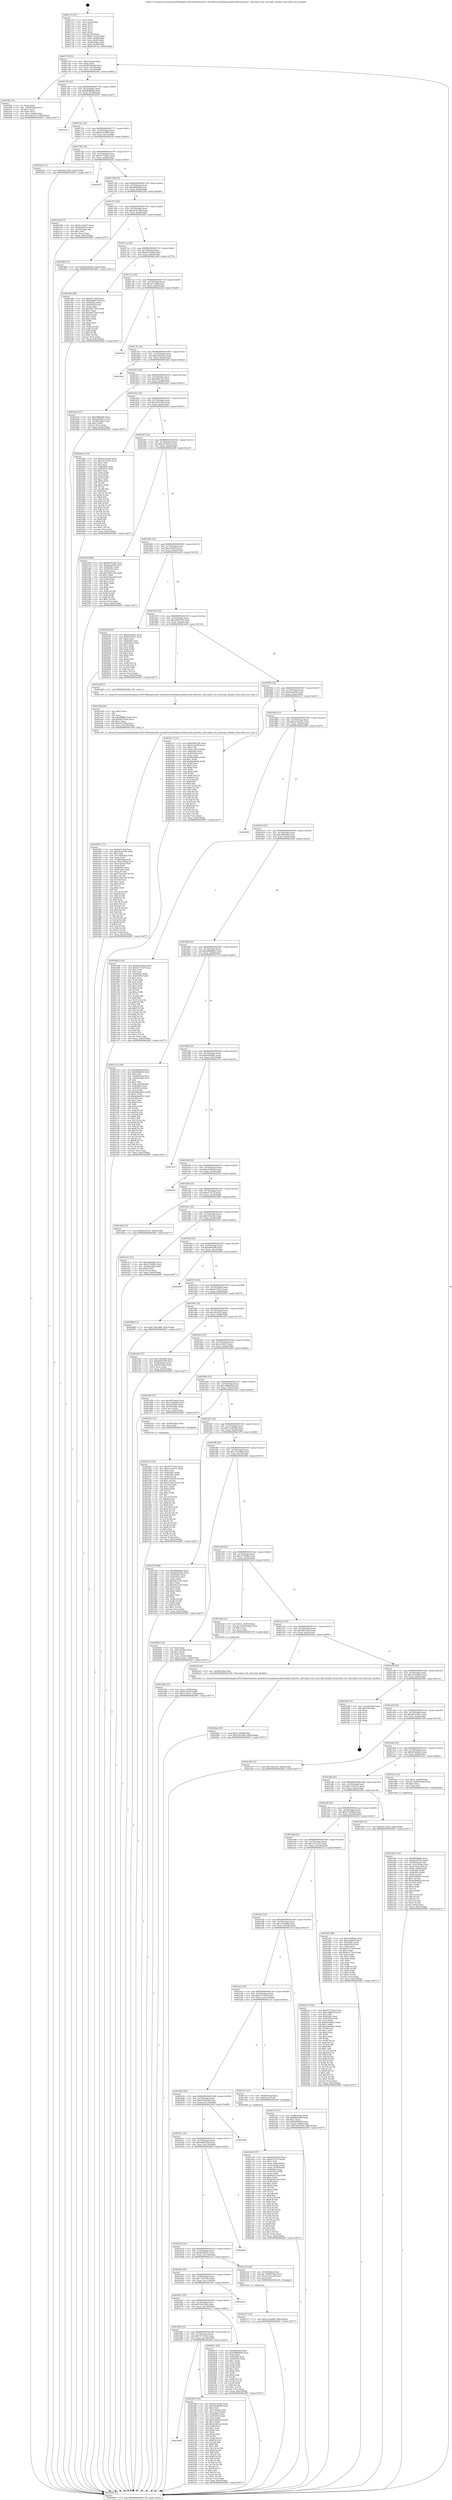 digraph "0x401710" {
  label = "0x401710 (/mnt/c/Users/mathe/Desktop/tcc/POCII/binaries/extr_linuxdriversmediapcicobaltcobalt-omnitek.c_descriptor_list_interrupt_disable_Final-ollvm.out::main(0))"
  labelloc = "t"
  node[shape=record]

  Entry [label="",width=0.3,height=0.3,shape=circle,fillcolor=black,style=filled]
  "0x40173f" [label="{
     0x40173f [23]\l
     | [instrs]\l
     &nbsp;&nbsp;0x40173f \<+3\>: mov -0x6c(%rbp),%eax\l
     &nbsp;&nbsp;0x401742 \<+2\>: mov %eax,%ecx\l
     &nbsp;&nbsp;0x401744 \<+6\>: sub $0x80259e0d,%ecx\l
     &nbsp;&nbsp;0x40174a \<+3\>: mov %eax,-0x70(%rbp)\l
     &nbsp;&nbsp;0x40174d \<+3\>: mov %ecx,-0x74(%rbp)\l
     &nbsp;&nbsp;0x401750 \<+6\>: je 0000000000401fbc \<main+0x8ac\>\l
  }"]
  "0x401fbc" [label="{
     0x401fbc [25]\l
     | [instrs]\l
     &nbsp;&nbsp;0x401fbc \<+2\>: xor %eax,%eax\l
     &nbsp;&nbsp;0x401fbe \<+3\>: mov -0x64(%rbp),%ecx\l
     &nbsp;&nbsp;0x401fc1 \<+3\>: sub $0x1,%eax\l
     &nbsp;&nbsp;0x401fc4 \<+2\>: sub %eax,%ecx\l
     &nbsp;&nbsp;0x401fc6 \<+3\>: mov %ecx,-0x64(%rbp)\l
     &nbsp;&nbsp;0x401fc9 \<+7\>: movl $0x1bb32e3,-0x6c(%rbp)\l
     &nbsp;&nbsp;0x401fd0 \<+5\>: jmp 0000000000402687 \<main+0xf77\>\l
  }"]
  "0x401756" [label="{
     0x401756 [22]\l
     | [instrs]\l
     &nbsp;&nbsp;0x401756 \<+5\>: jmp 000000000040175b \<main+0x4b\>\l
     &nbsp;&nbsp;0x40175b \<+3\>: mov -0x70(%rbp),%eax\l
     &nbsp;&nbsp;0x40175e \<+5\>: sub $0x8f6d8b8a,%eax\l
     &nbsp;&nbsp;0x401763 \<+3\>: mov %eax,-0x78(%rbp)\l
     &nbsp;&nbsp;0x401766 \<+6\>: je 00000000004025b7 \<main+0xea7\>\l
  }"]
  Exit [label="",width=0.3,height=0.3,shape=circle,fillcolor=black,style=filled,peripheries=2]
  "0x4025b7" [label="{
     0x4025b7\l
  }", style=dashed]
  "0x40176c" [label="{
     0x40176c [22]\l
     | [instrs]\l
     &nbsp;&nbsp;0x40176c \<+5\>: jmp 0000000000401771 \<main+0x61\>\l
     &nbsp;&nbsp;0x401771 \<+3\>: mov -0x70(%rbp),%eax\l
     &nbsp;&nbsp;0x401774 \<+5\>: sub $0x91dc5f90,%eax\l
     &nbsp;&nbsp;0x401779 \<+3\>: mov %eax,-0x7c(%rbp)\l
     &nbsp;&nbsp;0x40177c \<+6\>: je 000000000040245e \<main+0xd4e\>\l
  }"]
  "0x401b99" [label="{
     0x401b99\l
  }", style=dashed]
  "0x40245e" [label="{
     0x40245e [12]\l
     | [instrs]\l
     &nbsp;&nbsp;0x40245e \<+7\>: movl $0xc4421d50,-0x6c(%rbp)\l
     &nbsp;&nbsp;0x402465 \<+5\>: jmp 0000000000402687 \<main+0xf77\>\l
  }"]
  "0x401782" [label="{
     0x401782 [22]\l
     | [instrs]\l
     &nbsp;&nbsp;0x401782 \<+5\>: jmp 0000000000401787 \<main+0x77\>\l
     &nbsp;&nbsp;0x401787 \<+3\>: mov -0x70(%rbp),%eax\l
     &nbsp;&nbsp;0x40178a \<+5\>: sub $0x9377442e,%eax\l
     &nbsp;&nbsp;0x40178f \<+3\>: mov %eax,-0x80(%rbp)\l
     &nbsp;&nbsp;0x401792 \<+6\>: je 0000000000402655 \<main+0xf45\>\l
  }"]
  "0x4024f0" [label="{
     0x4024f0 [150]\l
     | [instrs]\l
     &nbsp;&nbsp;0x4024f0 \<+5\>: mov $0xde33e2b2,%eax\l
     &nbsp;&nbsp;0x4024f5 \<+5\>: mov $0x3d3e4600,%ecx\l
     &nbsp;&nbsp;0x4024fa \<+2\>: mov $0x1,%dl\l
     &nbsp;&nbsp;0x4024fc \<+3\>: mov -0x3c(%rbp),%esi\l
     &nbsp;&nbsp;0x4024ff \<+3\>: mov %esi,-0x2c(%rbp)\l
     &nbsp;&nbsp;0x402502 \<+7\>: mov 0x40506c,%esi\l
     &nbsp;&nbsp;0x402509 \<+7\>: mov 0x405054,%edi\l
     &nbsp;&nbsp;0x402510 \<+3\>: mov %esi,%r8d\l
     &nbsp;&nbsp;0x402513 \<+7\>: sub $0x41fd61a6,%r8d\l
     &nbsp;&nbsp;0x40251a \<+4\>: sub $0x1,%r8d\l
     &nbsp;&nbsp;0x40251e \<+7\>: add $0x41fd61a6,%r8d\l
     &nbsp;&nbsp;0x402525 \<+4\>: imul %r8d,%esi\l
     &nbsp;&nbsp;0x402529 \<+3\>: and $0x1,%esi\l
     &nbsp;&nbsp;0x40252c \<+3\>: cmp $0x0,%esi\l
     &nbsp;&nbsp;0x40252f \<+4\>: sete %r9b\l
     &nbsp;&nbsp;0x402533 \<+3\>: cmp $0xa,%edi\l
     &nbsp;&nbsp;0x402536 \<+4\>: setl %r10b\l
     &nbsp;&nbsp;0x40253a \<+3\>: mov %r9b,%r11b\l
     &nbsp;&nbsp;0x40253d \<+4\>: xor $0xff,%r11b\l
     &nbsp;&nbsp;0x402541 \<+3\>: mov %r10b,%bl\l
     &nbsp;&nbsp;0x402544 \<+3\>: xor $0xff,%bl\l
     &nbsp;&nbsp;0x402547 \<+3\>: xor $0x1,%dl\l
     &nbsp;&nbsp;0x40254a \<+3\>: mov %r11b,%r14b\l
     &nbsp;&nbsp;0x40254d \<+4\>: and $0xff,%r14b\l
     &nbsp;&nbsp;0x402551 \<+3\>: and %dl,%r9b\l
     &nbsp;&nbsp;0x402554 \<+3\>: mov %bl,%r15b\l
     &nbsp;&nbsp;0x402557 \<+4\>: and $0xff,%r15b\l
     &nbsp;&nbsp;0x40255b \<+3\>: and %dl,%r10b\l
     &nbsp;&nbsp;0x40255e \<+3\>: or %r9b,%r14b\l
     &nbsp;&nbsp;0x402561 \<+3\>: or %r10b,%r15b\l
     &nbsp;&nbsp;0x402564 \<+3\>: xor %r15b,%r14b\l
     &nbsp;&nbsp;0x402567 \<+3\>: or %bl,%r11b\l
     &nbsp;&nbsp;0x40256a \<+4\>: xor $0xff,%r11b\l
     &nbsp;&nbsp;0x40256e \<+3\>: or $0x1,%dl\l
     &nbsp;&nbsp;0x402571 \<+3\>: and %dl,%r11b\l
     &nbsp;&nbsp;0x402574 \<+3\>: or %r11b,%r14b\l
     &nbsp;&nbsp;0x402577 \<+4\>: test $0x1,%r14b\l
     &nbsp;&nbsp;0x40257b \<+3\>: cmovne %ecx,%eax\l
     &nbsp;&nbsp;0x40257e \<+3\>: mov %eax,-0x6c(%rbp)\l
     &nbsp;&nbsp;0x402581 \<+5\>: jmp 0000000000402687 \<main+0xf77\>\l
  }"]
  "0x402655" [label="{
     0x402655\l
  }", style=dashed]
  "0x401798" [label="{
     0x401798 [25]\l
     | [instrs]\l
     &nbsp;&nbsp;0x401798 \<+5\>: jmp 000000000040179d \<main+0x8d\>\l
     &nbsp;&nbsp;0x40179d \<+3\>: mov -0x70(%rbp),%eax\l
     &nbsp;&nbsp;0x4017a0 \<+5\>: sub $0x9dbf8cbf,%eax\l
     &nbsp;&nbsp;0x4017a5 \<+6\>: mov %eax,-0x84(%rbp)\l
     &nbsp;&nbsp;0x4017ab \<+6\>: je 00000000004021b8 \<main+0xaa8\>\l
  }"]
  "0x4022ae" [label="{
     0x4022ae [152]\l
     | [instrs]\l
     &nbsp;&nbsp;0x4022ae \<+5\>: mov $0x9377442e,%ecx\l
     &nbsp;&nbsp;0x4022b3 \<+5\>: mov $0x5139c473,%edx\l
     &nbsp;&nbsp;0x4022b8 \<+3\>: mov $0x1,%sil\l
     &nbsp;&nbsp;0x4022bb \<+8\>: mov 0x40506c,%r8d\l
     &nbsp;&nbsp;0x4022c3 \<+8\>: mov 0x405054,%r9d\l
     &nbsp;&nbsp;0x4022cb \<+3\>: mov %r8d,%r10d\l
     &nbsp;&nbsp;0x4022ce \<+7\>: sub $0x47305630,%r10d\l
     &nbsp;&nbsp;0x4022d5 \<+4\>: sub $0x1,%r10d\l
     &nbsp;&nbsp;0x4022d9 \<+7\>: add $0x47305630,%r10d\l
     &nbsp;&nbsp;0x4022e0 \<+4\>: imul %r10d,%r8d\l
     &nbsp;&nbsp;0x4022e4 \<+4\>: and $0x1,%r8d\l
     &nbsp;&nbsp;0x4022e8 \<+4\>: cmp $0x0,%r8d\l
     &nbsp;&nbsp;0x4022ec \<+4\>: sete %r11b\l
     &nbsp;&nbsp;0x4022f0 \<+4\>: cmp $0xa,%r9d\l
     &nbsp;&nbsp;0x4022f4 \<+3\>: setl %bl\l
     &nbsp;&nbsp;0x4022f7 \<+3\>: mov %r11b,%r14b\l
     &nbsp;&nbsp;0x4022fa \<+4\>: xor $0xff,%r14b\l
     &nbsp;&nbsp;0x4022fe \<+3\>: mov %bl,%r15b\l
     &nbsp;&nbsp;0x402301 \<+4\>: xor $0xff,%r15b\l
     &nbsp;&nbsp;0x402305 \<+4\>: xor $0x0,%sil\l
     &nbsp;&nbsp;0x402309 \<+3\>: mov %r14b,%r12b\l
     &nbsp;&nbsp;0x40230c \<+4\>: and $0x0,%r12b\l
     &nbsp;&nbsp;0x402310 \<+3\>: and %sil,%r11b\l
     &nbsp;&nbsp;0x402313 \<+3\>: mov %r15b,%r13b\l
     &nbsp;&nbsp;0x402316 \<+4\>: and $0x0,%r13b\l
     &nbsp;&nbsp;0x40231a \<+3\>: and %sil,%bl\l
     &nbsp;&nbsp;0x40231d \<+3\>: or %r11b,%r12b\l
     &nbsp;&nbsp;0x402320 \<+3\>: or %bl,%r13b\l
     &nbsp;&nbsp;0x402323 \<+3\>: xor %r13b,%r12b\l
     &nbsp;&nbsp;0x402326 \<+3\>: or %r15b,%r14b\l
     &nbsp;&nbsp;0x402329 \<+4\>: xor $0xff,%r14b\l
     &nbsp;&nbsp;0x40232d \<+4\>: or $0x0,%sil\l
     &nbsp;&nbsp;0x402331 \<+3\>: and %sil,%r14b\l
     &nbsp;&nbsp;0x402334 \<+3\>: or %r14b,%r12b\l
     &nbsp;&nbsp;0x402337 \<+4\>: test $0x1,%r12b\l
     &nbsp;&nbsp;0x40233b \<+3\>: cmovne %edx,%ecx\l
     &nbsp;&nbsp;0x40233e \<+3\>: mov %ecx,-0x6c(%rbp)\l
     &nbsp;&nbsp;0x402341 \<+5\>: jmp 0000000000402687 \<main+0xf77\>\l
  }"]
  "0x4021b8" [label="{
     0x4021b8 [27]\l
     | [instrs]\l
     &nbsp;&nbsp;0x4021b8 \<+5\>: mov $0x5c123e57,%eax\l
     &nbsp;&nbsp;0x4021bd \<+5\>: mov $0x6f18955c,%ecx\l
     &nbsp;&nbsp;0x4021c2 \<+3\>: mov -0x2d(%rbp),%dl\l
     &nbsp;&nbsp;0x4021c5 \<+3\>: test $0x1,%dl\l
     &nbsp;&nbsp;0x4021c8 \<+3\>: cmovne %ecx,%eax\l
     &nbsp;&nbsp;0x4021cb \<+3\>: mov %eax,-0x6c(%rbp)\l
     &nbsp;&nbsp;0x4021ce \<+5\>: jmp 0000000000402687 \<main+0xf77\>\l
  }"]
  "0x4017b1" [label="{
     0x4017b1 [25]\l
     | [instrs]\l
     &nbsp;&nbsp;0x4017b1 \<+5\>: jmp 00000000004017b6 \<main+0xa6\>\l
     &nbsp;&nbsp;0x4017b6 \<+3\>: mov -0x70(%rbp),%eax\l
     &nbsp;&nbsp;0x4017b9 \<+5\>: sub $0xa01bc794,%eax\l
     &nbsp;&nbsp;0x4017be \<+6\>: mov %eax,-0x88(%rbp)\l
     &nbsp;&nbsp;0x4017c4 \<+6\>: je 0000000000401fb0 \<main+0x8a0\>\l
  }"]
  "0x4021e7" [label="{
     0x4021e7 [12]\l
     | [instrs]\l
     &nbsp;&nbsp;0x4021e7 \<+7\>: movl $0x5c43e890,-0x6c(%rbp)\l
     &nbsp;&nbsp;0x4021ee \<+5\>: jmp 0000000000402687 \<main+0xf77\>\l
  }"]
  "0x401fb0" [label="{
     0x401fb0 [12]\l
     | [instrs]\l
     &nbsp;&nbsp;0x401fb0 \<+7\>: movl $0x80259e0d,-0x6c(%rbp)\l
     &nbsp;&nbsp;0x401fb7 \<+5\>: jmp 0000000000402687 \<main+0xf77\>\l
  }"]
  "0x4017ca" [label="{
     0x4017ca [25]\l
     | [instrs]\l
     &nbsp;&nbsp;0x4017ca \<+5\>: jmp 00000000004017cf \<main+0xbf\>\l
     &nbsp;&nbsp;0x4017cf \<+3\>: mov -0x70(%rbp),%eax\l
     &nbsp;&nbsp;0x4017d2 \<+5\>: sub $0xa65b1648,%eax\l
     &nbsp;&nbsp;0x4017d7 \<+6\>: mov %eax,-0x8c(%rbp)\l
     &nbsp;&nbsp;0x4017dd \<+6\>: je 0000000000401e80 \<main+0x770\>\l
  }"]
  "0x401b80" [label="{
     0x401b80 [25]\l
     | [instrs]\l
     &nbsp;&nbsp;0x401b80 \<+5\>: jmp 0000000000401b85 \<main+0x475\>\l
     &nbsp;&nbsp;0x401b85 \<+3\>: mov -0x70(%rbp),%eax\l
     &nbsp;&nbsp;0x401b88 \<+5\>: sub $0x7d711822,%eax\l
     &nbsp;&nbsp;0x401b8d \<+6\>: mov %eax,-0x124(%rbp)\l
     &nbsp;&nbsp;0x401b93 \<+6\>: je 00000000004024f0 \<main+0xde0\>\l
  }"]
  "0x401e80" [label="{
     0x401e80 [88]\l
     | [instrs]\l
     &nbsp;&nbsp;0x401e80 \<+5\>: mov $0xb47c3fef,%eax\l
     &nbsp;&nbsp;0x401e85 \<+5\>: mov $0xd2940739,%ecx\l
     &nbsp;&nbsp;0x401e8a \<+7\>: mov 0x40506c,%edx\l
     &nbsp;&nbsp;0x401e91 \<+7\>: mov 0x405054,%esi\l
     &nbsp;&nbsp;0x401e98 \<+2\>: mov %edx,%edi\l
     &nbsp;&nbsp;0x401e9a \<+6\>: sub $0x44b779c0,%edi\l
     &nbsp;&nbsp;0x401ea0 \<+3\>: sub $0x1,%edi\l
     &nbsp;&nbsp;0x401ea3 \<+6\>: add $0x44b779c0,%edi\l
     &nbsp;&nbsp;0x401ea9 \<+3\>: imul %edi,%edx\l
     &nbsp;&nbsp;0x401eac \<+3\>: and $0x1,%edx\l
     &nbsp;&nbsp;0x401eaf \<+3\>: cmp $0x0,%edx\l
     &nbsp;&nbsp;0x401eb2 \<+4\>: sete %r8b\l
     &nbsp;&nbsp;0x401eb6 \<+3\>: cmp $0xa,%esi\l
     &nbsp;&nbsp;0x401eb9 \<+4\>: setl %r9b\l
     &nbsp;&nbsp;0x401ebd \<+3\>: mov %r8b,%r10b\l
     &nbsp;&nbsp;0x401ec0 \<+3\>: and %r9b,%r10b\l
     &nbsp;&nbsp;0x401ec3 \<+3\>: xor %r9b,%r8b\l
     &nbsp;&nbsp;0x401ec6 \<+3\>: or %r8b,%r10b\l
     &nbsp;&nbsp;0x401ec9 \<+4\>: test $0x1,%r10b\l
     &nbsp;&nbsp;0x401ecd \<+3\>: cmovne %ecx,%eax\l
     &nbsp;&nbsp;0x401ed0 \<+3\>: mov %eax,-0x6c(%rbp)\l
     &nbsp;&nbsp;0x401ed3 \<+5\>: jmp 0000000000402687 \<main+0xf77\>\l
  }"]
  "0x4017e3" [label="{
     0x4017e3 [25]\l
     | [instrs]\l
     &nbsp;&nbsp;0x4017e3 \<+5\>: jmp 00000000004017e8 \<main+0xd8\>\l
     &nbsp;&nbsp;0x4017e8 \<+3\>: mov -0x70(%rbp),%eax\l
     &nbsp;&nbsp;0x4017eb \<+5\>: sub $0xb47c3fef,%eax\l
     &nbsp;&nbsp;0x4017f0 \<+6\>: mov %eax,-0x90(%rbp)\l
     &nbsp;&nbsp;0x4017f6 \<+6\>: je 00000000004025ed \<main+0xedd\>\l
  }"]
  "0x4020c1" [label="{
     0x4020c1 [83]\l
     | [instrs]\l
     &nbsp;&nbsp;0x4020c1 \<+5\>: mov $0xfd6fcef9,%eax\l
     &nbsp;&nbsp;0x4020c6 \<+5\>: mov $0xe88d8d54,%ecx\l
     &nbsp;&nbsp;0x4020cb \<+2\>: xor %edx,%edx\l
     &nbsp;&nbsp;0x4020cd \<+7\>: mov 0x40506c,%esi\l
     &nbsp;&nbsp;0x4020d4 \<+7\>: mov 0x405054,%edi\l
     &nbsp;&nbsp;0x4020db \<+3\>: sub $0x1,%edx\l
     &nbsp;&nbsp;0x4020de \<+3\>: mov %esi,%r8d\l
     &nbsp;&nbsp;0x4020e1 \<+3\>: add %edx,%r8d\l
     &nbsp;&nbsp;0x4020e4 \<+4\>: imul %r8d,%esi\l
     &nbsp;&nbsp;0x4020e8 \<+3\>: and $0x1,%esi\l
     &nbsp;&nbsp;0x4020eb \<+3\>: cmp $0x0,%esi\l
     &nbsp;&nbsp;0x4020ee \<+4\>: sete %r9b\l
     &nbsp;&nbsp;0x4020f2 \<+3\>: cmp $0xa,%edi\l
     &nbsp;&nbsp;0x4020f5 \<+4\>: setl %r10b\l
     &nbsp;&nbsp;0x4020f9 \<+3\>: mov %r9b,%r11b\l
     &nbsp;&nbsp;0x4020fc \<+3\>: and %r10b,%r11b\l
     &nbsp;&nbsp;0x4020ff \<+3\>: xor %r10b,%r9b\l
     &nbsp;&nbsp;0x402102 \<+3\>: or %r9b,%r11b\l
     &nbsp;&nbsp;0x402105 \<+4\>: test $0x1,%r11b\l
     &nbsp;&nbsp;0x402109 \<+3\>: cmovne %ecx,%eax\l
     &nbsp;&nbsp;0x40210c \<+3\>: mov %eax,-0x6c(%rbp)\l
     &nbsp;&nbsp;0x40210f \<+5\>: jmp 0000000000402687 \<main+0xf77\>\l
  }"]
  "0x4025ed" [label="{
     0x4025ed\l
  }", style=dashed]
  "0x4017fc" [label="{
     0x4017fc [25]\l
     | [instrs]\l
     &nbsp;&nbsp;0x4017fc \<+5\>: jmp 0000000000401801 \<main+0xf1\>\l
     &nbsp;&nbsp;0x401801 \<+3\>: mov -0x70(%rbp),%eax\l
     &nbsp;&nbsp;0x401804 \<+5\>: sub $0xb5dcbb1b,%eax\l
     &nbsp;&nbsp;0x401809 \<+6\>: mov %eax,-0x94(%rbp)\l
     &nbsp;&nbsp;0x40180f \<+6\>: je 0000000000401bbe \<main+0x4ae\>\l
  }"]
  "0x401b67" [label="{
     0x401b67 [25]\l
     | [instrs]\l
     &nbsp;&nbsp;0x401b67 \<+5\>: jmp 0000000000401b6c \<main+0x45c\>\l
     &nbsp;&nbsp;0x401b6c \<+3\>: mov -0x70(%rbp),%eax\l
     &nbsp;&nbsp;0x401b6f \<+5\>: sub $0x764c036e,%eax\l
     &nbsp;&nbsp;0x401b74 \<+6\>: mov %eax,-0x120(%rbp)\l
     &nbsp;&nbsp;0x401b7a \<+6\>: je 00000000004020c1 \<main+0x9b1\>\l
  }"]
  "0x401bbe" [label="{
     0x401bbe\l
  }", style=dashed]
  "0x401815" [label="{
     0x401815 [25]\l
     | [instrs]\l
     &nbsp;&nbsp;0x401815 \<+5\>: jmp 000000000040181a \<main+0x10a\>\l
     &nbsp;&nbsp;0x40181a \<+3\>: mov -0x70(%rbp),%eax\l
     &nbsp;&nbsp;0x40181d \<+5\>: sub $0xbe0f13ce,%eax\l
     &nbsp;&nbsp;0x401822 \<+6\>: mov %eax,-0x98(%rbp)\l
     &nbsp;&nbsp;0x401828 \<+6\>: je 0000000000401ba3 \<main+0x493\>\l
  }"]
  "0x40235e" [label="{
     0x40235e\l
  }", style=dashed]
  "0x401ba3" [label="{
     0x401ba3 [27]\l
     | [instrs]\l
     &nbsp;&nbsp;0x401ba3 \<+5\>: mov $0xe4f8ea69,%eax\l
     &nbsp;&nbsp;0x401ba8 \<+5\>: mov $0xb5dcbb1b,%ecx\l
     &nbsp;&nbsp;0x401bad \<+3\>: mov -0x38(%rbp),%edx\l
     &nbsp;&nbsp;0x401bb0 \<+3\>: cmp $0x2,%edx\l
     &nbsp;&nbsp;0x401bb3 \<+3\>: cmovne %ecx,%eax\l
     &nbsp;&nbsp;0x401bb6 \<+3\>: mov %eax,-0x6c(%rbp)\l
     &nbsp;&nbsp;0x401bb9 \<+5\>: jmp 0000000000402687 \<main+0xf77\>\l
  }"]
  "0x40182e" [label="{
     0x40182e [25]\l
     | [instrs]\l
     &nbsp;&nbsp;0x40182e \<+5\>: jmp 0000000000401833 \<main+0x123\>\l
     &nbsp;&nbsp;0x401833 \<+3\>: mov -0x70(%rbp),%eax\l
     &nbsp;&nbsp;0x401836 \<+5\>: sub $0xc4421d50,%eax\l
     &nbsp;&nbsp;0x40183b \<+6\>: mov %eax,-0x9c(%rbp)\l
     &nbsp;&nbsp;0x401841 \<+6\>: je 000000000040246a \<main+0xd5a\>\l
  }"]
  "0x402687" [label="{
     0x402687 [5]\l
     | [instrs]\l
     &nbsp;&nbsp;0x402687 \<+5\>: jmp 000000000040173f \<main+0x2f\>\l
  }"]
  "0x401710" [label="{
     0x401710 [47]\l
     | [instrs]\l
     &nbsp;&nbsp;0x401710 \<+1\>: push %rbp\l
     &nbsp;&nbsp;0x401711 \<+3\>: mov %rsp,%rbp\l
     &nbsp;&nbsp;0x401714 \<+2\>: push %r15\l
     &nbsp;&nbsp;0x401716 \<+2\>: push %r14\l
     &nbsp;&nbsp;0x401718 \<+2\>: push %r13\l
     &nbsp;&nbsp;0x40171a \<+2\>: push %r12\l
     &nbsp;&nbsp;0x40171c \<+1\>: push %rbx\l
     &nbsp;&nbsp;0x40171d \<+7\>: sub $0x108,%rsp\l
     &nbsp;&nbsp;0x401724 \<+7\>: movl $0x0,-0x3c(%rbp)\l
     &nbsp;&nbsp;0x40172b \<+3\>: mov %edi,-0x40(%rbp)\l
     &nbsp;&nbsp;0x40172e \<+4\>: mov %rsi,-0x48(%rbp)\l
     &nbsp;&nbsp;0x401732 \<+3\>: mov -0x40(%rbp),%edi\l
     &nbsp;&nbsp;0x401735 \<+3\>: mov %edi,-0x38(%rbp)\l
     &nbsp;&nbsp;0x401738 \<+7\>: movl $0xbe0f13ce,-0x6c(%rbp)\l
  }"]
  "0x401b4e" [label="{
     0x401b4e [25]\l
     | [instrs]\l
     &nbsp;&nbsp;0x401b4e \<+5\>: jmp 0000000000401b53 \<main+0x443\>\l
     &nbsp;&nbsp;0x401b53 \<+3\>: mov -0x70(%rbp),%eax\l
     &nbsp;&nbsp;0x401b56 \<+5\>: sub $0x732c07b2,%eax\l
     &nbsp;&nbsp;0x401b5b \<+6\>: mov %eax,-0x11c(%rbp)\l
     &nbsp;&nbsp;0x401b61 \<+6\>: je 000000000040235e \<main+0xc4e\>\l
  }"]
  "0x40246a" [label="{
     0x40246a [134]\l
     | [instrs]\l
     &nbsp;&nbsp;0x40246a \<+5\>: mov $0xde33e2b2,%eax\l
     &nbsp;&nbsp;0x40246f \<+5\>: mov $0x7d711822,%ecx\l
     &nbsp;&nbsp;0x402474 \<+2\>: mov $0x1,%dl\l
     &nbsp;&nbsp;0x402476 \<+2\>: xor %esi,%esi\l
     &nbsp;&nbsp;0x402478 \<+7\>: mov 0x40506c,%edi\l
     &nbsp;&nbsp;0x40247f \<+8\>: mov 0x405054,%r8d\l
     &nbsp;&nbsp;0x402487 \<+3\>: sub $0x1,%esi\l
     &nbsp;&nbsp;0x40248a \<+3\>: mov %edi,%r9d\l
     &nbsp;&nbsp;0x40248d \<+3\>: add %esi,%r9d\l
     &nbsp;&nbsp;0x402490 \<+4\>: imul %r9d,%edi\l
     &nbsp;&nbsp;0x402494 \<+3\>: and $0x1,%edi\l
     &nbsp;&nbsp;0x402497 \<+3\>: cmp $0x0,%edi\l
     &nbsp;&nbsp;0x40249a \<+4\>: sete %r10b\l
     &nbsp;&nbsp;0x40249e \<+4\>: cmp $0xa,%r8d\l
     &nbsp;&nbsp;0x4024a2 \<+4\>: setl %r11b\l
     &nbsp;&nbsp;0x4024a6 \<+3\>: mov %r10b,%bl\l
     &nbsp;&nbsp;0x4024a9 \<+3\>: xor $0xff,%bl\l
     &nbsp;&nbsp;0x4024ac \<+3\>: mov %r11b,%r14b\l
     &nbsp;&nbsp;0x4024af \<+4\>: xor $0xff,%r14b\l
     &nbsp;&nbsp;0x4024b3 \<+3\>: xor $0x0,%dl\l
     &nbsp;&nbsp;0x4024b6 \<+3\>: mov %bl,%r15b\l
     &nbsp;&nbsp;0x4024b9 \<+4\>: and $0x0,%r15b\l
     &nbsp;&nbsp;0x4024bd \<+3\>: and %dl,%r10b\l
     &nbsp;&nbsp;0x4024c0 \<+3\>: mov %r14b,%r12b\l
     &nbsp;&nbsp;0x4024c3 \<+4\>: and $0x0,%r12b\l
     &nbsp;&nbsp;0x4024c7 \<+3\>: and %dl,%r11b\l
     &nbsp;&nbsp;0x4024ca \<+3\>: or %r10b,%r15b\l
     &nbsp;&nbsp;0x4024cd \<+3\>: or %r11b,%r12b\l
     &nbsp;&nbsp;0x4024d0 \<+3\>: xor %r12b,%r15b\l
     &nbsp;&nbsp;0x4024d3 \<+3\>: or %r14b,%bl\l
     &nbsp;&nbsp;0x4024d6 \<+3\>: xor $0xff,%bl\l
     &nbsp;&nbsp;0x4024d9 \<+3\>: or $0x0,%dl\l
     &nbsp;&nbsp;0x4024dc \<+2\>: and %dl,%bl\l
     &nbsp;&nbsp;0x4024de \<+3\>: or %bl,%r15b\l
     &nbsp;&nbsp;0x4024e1 \<+4\>: test $0x1,%r15b\l
     &nbsp;&nbsp;0x4024e5 \<+3\>: cmovne %ecx,%eax\l
     &nbsp;&nbsp;0x4024e8 \<+3\>: mov %eax,-0x6c(%rbp)\l
     &nbsp;&nbsp;0x4024eb \<+5\>: jmp 0000000000402687 \<main+0xf77\>\l
  }"]
  "0x401847" [label="{
     0x401847 [25]\l
     | [instrs]\l
     &nbsp;&nbsp;0x401847 \<+5\>: jmp 000000000040184c \<main+0x13c\>\l
     &nbsp;&nbsp;0x40184c \<+3\>: mov -0x70(%rbp),%eax\l
     &nbsp;&nbsp;0x40184f \<+5\>: sub $0xc9e7d2aa,%eax\l
     &nbsp;&nbsp;0x401854 \<+6\>: mov %eax,-0xa0(%rbp)\l
     &nbsp;&nbsp;0x40185a \<+6\>: je 000000000040236f \<main+0xc5f\>\l
  }"]
  "0x4021d3" [label="{
     0x4021d3 [20]\l
     | [instrs]\l
     &nbsp;&nbsp;0x4021d3 \<+4\>: mov -0x58(%rbp),%rax\l
     &nbsp;&nbsp;0x4021d7 \<+4\>: movslq -0x68(%rbp),%rcx\l
     &nbsp;&nbsp;0x4021db \<+4\>: mov (%rax,%rcx,8),%rax\l
     &nbsp;&nbsp;0x4021df \<+3\>: mov %rax,%rdi\l
     &nbsp;&nbsp;0x4021e2 \<+5\>: call 0000000000401030 \<free@plt\>\l
     | [calls]\l
     &nbsp;&nbsp;0x401030 \{1\} (unknown)\l
  }"]
  "0x40236f" [label="{
     0x40236f [88]\l
     | [instrs]\l
     &nbsp;&nbsp;0x40236f \<+5\>: mov $0x6e88193b,%eax\l
     &nbsp;&nbsp;0x402374 \<+5\>: mov $0xdcea44f4,%ecx\l
     &nbsp;&nbsp;0x402379 \<+7\>: mov 0x40506c,%edx\l
     &nbsp;&nbsp;0x402380 \<+7\>: mov 0x405054,%esi\l
     &nbsp;&nbsp;0x402387 \<+2\>: mov %edx,%edi\l
     &nbsp;&nbsp;0x402389 \<+6\>: add $0x55d2a1d9,%edi\l
     &nbsp;&nbsp;0x40238f \<+3\>: sub $0x1,%edi\l
     &nbsp;&nbsp;0x402392 \<+6\>: sub $0x55d2a1d9,%edi\l
     &nbsp;&nbsp;0x402398 \<+3\>: imul %edi,%edx\l
     &nbsp;&nbsp;0x40239b \<+3\>: and $0x1,%edx\l
     &nbsp;&nbsp;0x40239e \<+3\>: cmp $0x0,%edx\l
     &nbsp;&nbsp;0x4023a1 \<+4\>: sete %r8b\l
     &nbsp;&nbsp;0x4023a5 \<+3\>: cmp $0xa,%esi\l
     &nbsp;&nbsp;0x4023a8 \<+4\>: setl %r9b\l
     &nbsp;&nbsp;0x4023ac \<+3\>: mov %r8b,%r10b\l
     &nbsp;&nbsp;0x4023af \<+3\>: and %r9b,%r10b\l
     &nbsp;&nbsp;0x4023b2 \<+3\>: xor %r9b,%r8b\l
     &nbsp;&nbsp;0x4023b5 \<+3\>: or %r8b,%r10b\l
     &nbsp;&nbsp;0x4023b8 \<+4\>: test $0x1,%r10b\l
     &nbsp;&nbsp;0x4023bc \<+3\>: cmovne %ecx,%eax\l
     &nbsp;&nbsp;0x4023bf \<+3\>: mov %eax,-0x6c(%rbp)\l
     &nbsp;&nbsp;0x4023c2 \<+5\>: jmp 0000000000402687 \<main+0xf77\>\l
  }"]
  "0x401860" [label="{
     0x401860 [25]\l
     | [instrs]\l
     &nbsp;&nbsp;0x401860 \<+5\>: jmp 0000000000401865 \<main+0x155\>\l
     &nbsp;&nbsp;0x401865 \<+3\>: mov -0x70(%rbp),%eax\l
     &nbsp;&nbsp;0x401868 \<+5\>: sub $0xce4f2fcf,%eax\l
     &nbsp;&nbsp;0x40186d \<+6\>: mov %eax,-0xa4(%rbp)\l
     &nbsp;&nbsp;0x401873 \<+6\>: je 000000000040202d \<main+0x91d\>\l
  }"]
  "0x401b35" [label="{
     0x401b35 [25]\l
     | [instrs]\l
     &nbsp;&nbsp;0x401b35 \<+5\>: jmp 0000000000401b3a \<main+0x42a\>\l
     &nbsp;&nbsp;0x401b3a \<+3\>: mov -0x70(%rbp),%eax\l
     &nbsp;&nbsp;0x401b3d \<+5\>: sub $0x6f18955c,%eax\l
     &nbsp;&nbsp;0x401b42 \<+6\>: mov %eax,-0x118(%rbp)\l
     &nbsp;&nbsp;0x401b48 \<+6\>: je 00000000004021d3 \<main+0xac3\>\l
  }"]
  "0x40202d" [label="{
     0x40202d [83]\l
     | [instrs]\l
     &nbsp;&nbsp;0x40202d \<+5\>: mov $0xed34f5dc,%eax\l
     &nbsp;&nbsp;0x402032 \<+5\>: mov $0xfed7d5e1,%ecx\l
     &nbsp;&nbsp;0x402037 \<+2\>: xor %edx,%edx\l
     &nbsp;&nbsp;0x402039 \<+7\>: mov 0x40506c,%esi\l
     &nbsp;&nbsp;0x402040 \<+7\>: mov 0x405054,%edi\l
     &nbsp;&nbsp;0x402047 \<+3\>: sub $0x1,%edx\l
     &nbsp;&nbsp;0x40204a \<+3\>: mov %esi,%r8d\l
     &nbsp;&nbsp;0x40204d \<+3\>: add %edx,%r8d\l
     &nbsp;&nbsp;0x402050 \<+4\>: imul %r8d,%esi\l
     &nbsp;&nbsp;0x402054 \<+3\>: and $0x1,%esi\l
     &nbsp;&nbsp;0x402057 \<+3\>: cmp $0x0,%esi\l
     &nbsp;&nbsp;0x40205a \<+4\>: sete %r9b\l
     &nbsp;&nbsp;0x40205e \<+3\>: cmp $0xa,%edi\l
     &nbsp;&nbsp;0x402061 \<+4\>: setl %r10b\l
     &nbsp;&nbsp;0x402065 \<+3\>: mov %r9b,%r11b\l
     &nbsp;&nbsp;0x402068 \<+3\>: and %r10b,%r11b\l
     &nbsp;&nbsp;0x40206b \<+3\>: xor %r10b,%r9b\l
     &nbsp;&nbsp;0x40206e \<+3\>: or %r9b,%r11b\l
     &nbsp;&nbsp;0x402071 \<+4\>: test $0x1,%r11b\l
     &nbsp;&nbsp;0x402075 \<+3\>: cmovne %ecx,%eax\l
     &nbsp;&nbsp;0x402078 \<+3\>: mov %eax,-0x6c(%rbp)\l
     &nbsp;&nbsp;0x40207b \<+5\>: jmp 0000000000402687 \<main+0xf77\>\l
  }"]
  "0x401879" [label="{
     0x401879 [25]\l
     | [instrs]\l
     &nbsp;&nbsp;0x401879 \<+5\>: jmp 000000000040187e \<main+0x16e\>\l
     &nbsp;&nbsp;0x40187e \<+3\>: mov -0x70(%rbp),%eax\l
     &nbsp;&nbsp;0x401881 \<+5\>: sub $0xd2940739,%eax\l
     &nbsp;&nbsp;0x401886 \<+6\>: mov %eax,-0xa8(%rbp)\l
     &nbsp;&nbsp;0x40188c \<+6\>: je 0000000000401ed8 \<main+0x7c8\>\l
  }"]
  "0x40266d" [label="{
     0x40266d\l
  }", style=dashed]
  "0x401ed8" [label="{
     0x401ed8 [5]\l
     | [instrs]\l
     &nbsp;&nbsp;0x401ed8 \<+5\>: call 0000000000401160 \<next_i\>\l
     | [calls]\l
     &nbsp;&nbsp;0x401160 \{1\} (/mnt/c/Users/mathe/Desktop/tcc/POCII/binaries/extr_linuxdriversmediapcicobaltcobalt-omnitek.c_descriptor_list_interrupt_disable_Final-ollvm.out::next_i)\l
  }"]
  "0x401892" [label="{
     0x401892 [25]\l
     | [instrs]\l
     &nbsp;&nbsp;0x401892 \<+5\>: jmp 0000000000401897 \<main+0x187\>\l
     &nbsp;&nbsp;0x401897 \<+3\>: mov -0x70(%rbp),%eax\l
     &nbsp;&nbsp;0x40189a \<+5\>: sub $0xdcea44f4,%eax\l
     &nbsp;&nbsp;0x40189f \<+6\>: mov %eax,-0xac(%rbp)\l
     &nbsp;&nbsp;0x4018a5 \<+6\>: je 00000000004023c7 \<main+0xcb7\>\l
  }"]
  "0x401b1c" [label="{
     0x401b1c [25]\l
     | [instrs]\l
     &nbsp;&nbsp;0x401b1c \<+5\>: jmp 0000000000401b21 \<main+0x411\>\l
     &nbsp;&nbsp;0x401b21 \<+3\>: mov -0x70(%rbp),%eax\l
     &nbsp;&nbsp;0x401b24 \<+5\>: sub $0x6e88193b,%eax\l
     &nbsp;&nbsp;0x401b29 \<+6\>: mov %eax,-0x114(%rbp)\l
     &nbsp;&nbsp;0x401b2f \<+6\>: je 000000000040266d \<main+0xf5d\>\l
  }"]
  "0x4023c7" [label="{
     0x4023c7 [151]\l
     | [instrs]\l
     &nbsp;&nbsp;0x4023c7 \<+5\>: mov $0x6e88193b,%eax\l
     &nbsp;&nbsp;0x4023cc \<+5\>: mov $0x91dc5f90,%ecx\l
     &nbsp;&nbsp;0x4023d1 \<+2\>: mov $0x1,%dl\l
     &nbsp;&nbsp;0x4023d3 \<+7\>: movl $0x0,-0x3c(%rbp)\l
     &nbsp;&nbsp;0x4023da \<+7\>: mov 0x40506c,%esi\l
     &nbsp;&nbsp;0x4023e1 \<+7\>: mov 0x405054,%edi\l
     &nbsp;&nbsp;0x4023e8 \<+3\>: mov %esi,%r8d\l
     &nbsp;&nbsp;0x4023eb \<+7\>: sub $0x69e4febb,%r8d\l
     &nbsp;&nbsp;0x4023f2 \<+4\>: sub $0x1,%r8d\l
     &nbsp;&nbsp;0x4023f6 \<+7\>: add $0x69e4febb,%r8d\l
     &nbsp;&nbsp;0x4023fd \<+4\>: imul %r8d,%esi\l
     &nbsp;&nbsp;0x402401 \<+3\>: and $0x1,%esi\l
     &nbsp;&nbsp;0x402404 \<+3\>: cmp $0x0,%esi\l
     &nbsp;&nbsp;0x402407 \<+4\>: sete %r9b\l
     &nbsp;&nbsp;0x40240b \<+3\>: cmp $0xa,%edi\l
     &nbsp;&nbsp;0x40240e \<+4\>: setl %r10b\l
     &nbsp;&nbsp;0x402412 \<+3\>: mov %r9b,%r11b\l
     &nbsp;&nbsp;0x402415 \<+4\>: xor $0xff,%r11b\l
     &nbsp;&nbsp;0x402419 \<+3\>: mov %r10b,%bl\l
     &nbsp;&nbsp;0x40241c \<+3\>: xor $0xff,%bl\l
     &nbsp;&nbsp;0x40241f \<+3\>: xor $0x0,%dl\l
     &nbsp;&nbsp;0x402422 \<+3\>: mov %r11b,%r14b\l
     &nbsp;&nbsp;0x402425 \<+4\>: and $0x0,%r14b\l
     &nbsp;&nbsp;0x402429 \<+3\>: and %dl,%r9b\l
     &nbsp;&nbsp;0x40242c \<+3\>: mov %bl,%r15b\l
     &nbsp;&nbsp;0x40242f \<+4\>: and $0x0,%r15b\l
     &nbsp;&nbsp;0x402433 \<+3\>: and %dl,%r10b\l
     &nbsp;&nbsp;0x402436 \<+3\>: or %r9b,%r14b\l
     &nbsp;&nbsp;0x402439 \<+3\>: or %r10b,%r15b\l
     &nbsp;&nbsp;0x40243c \<+3\>: xor %r15b,%r14b\l
     &nbsp;&nbsp;0x40243f \<+3\>: or %bl,%r11b\l
     &nbsp;&nbsp;0x402442 \<+4\>: xor $0xff,%r11b\l
     &nbsp;&nbsp;0x402446 \<+3\>: or $0x0,%dl\l
     &nbsp;&nbsp;0x402449 \<+3\>: and %dl,%r11b\l
     &nbsp;&nbsp;0x40244c \<+3\>: or %r11b,%r14b\l
     &nbsp;&nbsp;0x40244f \<+4\>: test $0x1,%r14b\l
     &nbsp;&nbsp;0x402453 \<+3\>: cmovne %ecx,%eax\l
     &nbsp;&nbsp;0x402456 \<+3\>: mov %eax,-0x6c(%rbp)\l
     &nbsp;&nbsp;0x402459 \<+5\>: jmp 0000000000402687 \<main+0xf77\>\l
  }"]
  "0x4018ab" [label="{
     0x4018ab [25]\l
     | [instrs]\l
     &nbsp;&nbsp;0x4018ab \<+5\>: jmp 00000000004018b0 \<main+0x1a0\>\l
     &nbsp;&nbsp;0x4018b0 \<+3\>: mov -0x70(%rbp),%eax\l
     &nbsp;&nbsp;0x4018b3 \<+5\>: sub $0xde33e2b2,%eax\l
     &nbsp;&nbsp;0x4018b8 \<+6\>: mov %eax,-0xb0(%rbp)\l
     &nbsp;&nbsp;0x4018be \<+6\>: je 0000000000402680 \<main+0xf70\>\l
  }"]
  "0x40259b" [label="{
     0x40259b\l
  }", style=dashed]
  "0x402680" [label="{
     0x402680\l
  }", style=dashed]
  "0x4018c4" [label="{
     0x4018c4 [25]\l
     | [instrs]\l
     &nbsp;&nbsp;0x4018c4 \<+5\>: jmp 00000000004018c9 \<main+0x1b9\>\l
     &nbsp;&nbsp;0x4018c9 \<+3\>: mov -0x70(%rbp),%eax\l
     &nbsp;&nbsp;0x4018cc \<+5\>: sub $0xe4f8ea69,%eax\l
     &nbsp;&nbsp;0x4018d1 \<+6\>: mov %eax,-0xb4(%rbp)\l
     &nbsp;&nbsp;0x4018d7 \<+6\>: je 0000000000401bd6 \<main+0x4c6\>\l
  }"]
  "0x4020ae" [label="{
     0x4020ae [19]\l
     | [instrs]\l
     &nbsp;&nbsp;0x4020ae \<+7\>: movl $0x0,-0x68(%rbp)\l
     &nbsp;&nbsp;0x4020b5 \<+7\>: movl $0x764c036e,-0x6c(%rbp)\l
     &nbsp;&nbsp;0x4020bc \<+5\>: jmp 0000000000402687 \<main+0xf77\>\l
  }"]
  "0x401bd6" [label="{
     0x401bd6 [134]\l
     | [instrs]\l
     &nbsp;&nbsp;0x401bd6 \<+5\>: mov $0x65d3d54d,%eax\l
     &nbsp;&nbsp;0x401bdb \<+5\>: mov $0x63173d7f,%ecx\l
     &nbsp;&nbsp;0x401be0 \<+2\>: mov $0x1,%dl\l
     &nbsp;&nbsp;0x401be2 \<+2\>: xor %esi,%esi\l
     &nbsp;&nbsp;0x401be4 \<+7\>: mov 0x40506c,%edi\l
     &nbsp;&nbsp;0x401beb \<+8\>: mov 0x405054,%r8d\l
     &nbsp;&nbsp;0x401bf3 \<+3\>: sub $0x1,%esi\l
     &nbsp;&nbsp;0x401bf6 \<+3\>: mov %edi,%r9d\l
     &nbsp;&nbsp;0x401bf9 \<+3\>: add %esi,%r9d\l
     &nbsp;&nbsp;0x401bfc \<+4\>: imul %r9d,%edi\l
     &nbsp;&nbsp;0x401c00 \<+3\>: and $0x1,%edi\l
     &nbsp;&nbsp;0x401c03 \<+3\>: cmp $0x0,%edi\l
     &nbsp;&nbsp;0x401c06 \<+4\>: sete %r10b\l
     &nbsp;&nbsp;0x401c0a \<+4\>: cmp $0xa,%r8d\l
     &nbsp;&nbsp;0x401c0e \<+4\>: setl %r11b\l
     &nbsp;&nbsp;0x401c12 \<+3\>: mov %r10b,%bl\l
     &nbsp;&nbsp;0x401c15 \<+3\>: xor $0xff,%bl\l
     &nbsp;&nbsp;0x401c18 \<+3\>: mov %r11b,%r14b\l
     &nbsp;&nbsp;0x401c1b \<+4\>: xor $0xff,%r14b\l
     &nbsp;&nbsp;0x401c1f \<+3\>: xor $0x1,%dl\l
     &nbsp;&nbsp;0x401c22 \<+3\>: mov %bl,%r15b\l
     &nbsp;&nbsp;0x401c25 \<+4\>: and $0xff,%r15b\l
     &nbsp;&nbsp;0x401c29 \<+3\>: and %dl,%r10b\l
     &nbsp;&nbsp;0x401c2c \<+3\>: mov %r14b,%r12b\l
     &nbsp;&nbsp;0x401c2f \<+4\>: and $0xff,%r12b\l
     &nbsp;&nbsp;0x401c33 \<+3\>: and %dl,%r11b\l
     &nbsp;&nbsp;0x401c36 \<+3\>: or %r10b,%r15b\l
     &nbsp;&nbsp;0x401c39 \<+3\>: or %r11b,%r12b\l
     &nbsp;&nbsp;0x401c3c \<+3\>: xor %r12b,%r15b\l
     &nbsp;&nbsp;0x401c3f \<+3\>: or %r14b,%bl\l
     &nbsp;&nbsp;0x401c42 \<+3\>: xor $0xff,%bl\l
     &nbsp;&nbsp;0x401c45 \<+3\>: or $0x1,%dl\l
     &nbsp;&nbsp;0x401c48 \<+2\>: and %dl,%bl\l
     &nbsp;&nbsp;0x401c4a \<+3\>: or %bl,%r15b\l
     &nbsp;&nbsp;0x401c4d \<+4\>: test $0x1,%r15b\l
     &nbsp;&nbsp;0x401c51 \<+3\>: cmovne %ecx,%eax\l
     &nbsp;&nbsp;0x401c54 \<+3\>: mov %eax,-0x6c(%rbp)\l
     &nbsp;&nbsp;0x401c57 \<+5\>: jmp 0000000000402687 \<main+0xf77\>\l
  }"]
  "0x4018dd" [label="{
     0x4018dd [25]\l
     | [instrs]\l
     &nbsp;&nbsp;0x4018dd \<+5\>: jmp 00000000004018e2 \<main+0x1d2\>\l
     &nbsp;&nbsp;0x4018e2 \<+3\>: mov -0x70(%rbp),%eax\l
     &nbsp;&nbsp;0x4018e5 \<+5\>: sub $0xe88d8d54,%eax\l
     &nbsp;&nbsp;0x4018ea \<+6\>: mov %eax,-0xb8(%rbp)\l
     &nbsp;&nbsp;0x4018f0 \<+6\>: je 0000000000402114 \<main+0xa04\>\l
  }"]
  "0x401f05" [label="{
     0x401f05 [171]\l
     | [instrs]\l
     &nbsp;&nbsp;0x401f05 \<+5\>: mov $0xb47c3fef,%ecx\l
     &nbsp;&nbsp;0x401f0a \<+5\>: mov $0xa01bc794,%edx\l
     &nbsp;&nbsp;0x401f0f \<+3\>: mov $0x1,%sil\l
     &nbsp;&nbsp;0x401f12 \<+6\>: mov -0x128(%rbp),%edi\l
     &nbsp;&nbsp;0x401f18 \<+3\>: imul %eax,%edi\l
     &nbsp;&nbsp;0x401f1b \<+4\>: mov -0x58(%rbp),%r8\l
     &nbsp;&nbsp;0x401f1f \<+4\>: movslq -0x5c(%rbp),%r9\l
     &nbsp;&nbsp;0x401f23 \<+4\>: mov (%r8,%r9,8),%r8\l
     &nbsp;&nbsp;0x401f27 \<+3\>: mov %edi,(%r8)\l
     &nbsp;&nbsp;0x401f2a \<+7\>: mov 0x40506c,%eax\l
     &nbsp;&nbsp;0x401f31 \<+7\>: mov 0x405054,%edi\l
     &nbsp;&nbsp;0x401f38 \<+3\>: mov %eax,%r10d\l
     &nbsp;&nbsp;0x401f3b \<+7\>: sub $0x674aa70d,%r10d\l
     &nbsp;&nbsp;0x401f42 \<+4\>: sub $0x1,%r10d\l
     &nbsp;&nbsp;0x401f46 \<+7\>: add $0x674aa70d,%r10d\l
     &nbsp;&nbsp;0x401f4d \<+4\>: imul %r10d,%eax\l
     &nbsp;&nbsp;0x401f51 \<+3\>: and $0x1,%eax\l
     &nbsp;&nbsp;0x401f54 \<+3\>: cmp $0x0,%eax\l
     &nbsp;&nbsp;0x401f57 \<+4\>: sete %r11b\l
     &nbsp;&nbsp;0x401f5b \<+3\>: cmp $0xa,%edi\l
     &nbsp;&nbsp;0x401f5e \<+3\>: setl %bl\l
     &nbsp;&nbsp;0x401f61 \<+3\>: mov %r11b,%r14b\l
     &nbsp;&nbsp;0x401f64 \<+4\>: xor $0xff,%r14b\l
     &nbsp;&nbsp;0x401f68 \<+3\>: mov %bl,%r15b\l
     &nbsp;&nbsp;0x401f6b \<+4\>: xor $0xff,%r15b\l
     &nbsp;&nbsp;0x401f6f \<+4\>: xor $0x0,%sil\l
     &nbsp;&nbsp;0x401f73 \<+3\>: mov %r14b,%r12b\l
     &nbsp;&nbsp;0x401f76 \<+4\>: and $0x0,%r12b\l
     &nbsp;&nbsp;0x401f7a \<+3\>: and %sil,%r11b\l
     &nbsp;&nbsp;0x401f7d \<+3\>: mov %r15b,%r13b\l
     &nbsp;&nbsp;0x401f80 \<+4\>: and $0x0,%r13b\l
     &nbsp;&nbsp;0x401f84 \<+3\>: and %sil,%bl\l
     &nbsp;&nbsp;0x401f87 \<+3\>: or %r11b,%r12b\l
     &nbsp;&nbsp;0x401f8a \<+3\>: or %bl,%r13b\l
     &nbsp;&nbsp;0x401f8d \<+3\>: xor %r13b,%r12b\l
     &nbsp;&nbsp;0x401f90 \<+3\>: or %r15b,%r14b\l
     &nbsp;&nbsp;0x401f93 \<+4\>: xor $0xff,%r14b\l
     &nbsp;&nbsp;0x401f97 \<+4\>: or $0x0,%sil\l
     &nbsp;&nbsp;0x401f9b \<+3\>: and %sil,%r14b\l
     &nbsp;&nbsp;0x401f9e \<+3\>: or %r14b,%r12b\l
     &nbsp;&nbsp;0x401fa1 \<+4\>: test $0x1,%r12b\l
     &nbsp;&nbsp;0x401fa5 \<+3\>: cmovne %edx,%ecx\l
     &nbsp;&nbsp;0x401fa8 \<+3\>: mov %ecx,-0x6c(%rbp)\l
     &nbsp;&nbsp;0x401fab \<+5\>: jmp 0000000000402687 \<main+0xf77\>\l
  }"]
  "0x402114" [label="{
     0x402114 [164]\l
     | [instrs]\l
     &nbsp;&nbsp;0x402114 \<+5\>: mov $0xfd6fcef9,%eax\l
     &nbsp;&nbsp;0x402119 \<+5\>: mov $0x9dbf8cbf,%ecx\l
     &nbsp;&nbsp;0x40211e \<+2\>: mov $0x1,%dl\l
     &nbsp;&nbsp;0x402120 \<+3\>: mov -0x68(%rbp),%esi\l
     &nbsp;&nbsp;0x402123 \<+3\>: cmp -0x50(%rbp),%esi\l
     &nbsp;&nbsp;0x402126 \<+4\>: setl %dil\l
     &nbsp;&nbsp;0x40212a \<+4\>: and $0x1,%dil\l
     &nbsp;&nbsp;0x40212e \<+4\>: mov %dil,-0x2d(%rbp)\l
     &nbsp;&nbsp;0x402132 \<+7\>: mov 0x40506c,%esi\l
     &nbsp;&nbsp;0x402139 \<+8\>: mov 0x405054,%r8d\l
     &nbsp;&nbsp;0x402141 \<+3\>: mov %esi,%r9d\l
     &nbsp;&nbsp;0x402144 \<+7\>: add $0xdbbe0d35,%r9d\l
     &nbsp;&nbsp;0x40214b \<+4\>: sub $0x1,%r9d\l
     &nbsp;&nbsp;0x40214f \<+7\>: sub $0xdbbe0d35,%r9d\l
     &nbsp;&nbsp;0x402156 \<+4\>: imul %r9d,%esi\l
     &nbsp;&nbsp;0x40215a \<+3\>: and $0x1,%esi\l
     &nbsp;&nbsp;0x40215d \<+3\>: cmp $0x0,%esi\l
     &nbsp;&nbsp;0x402160 \<+4\>: sete %dil\l
     &nbsp;&nbsp;0x402164 \<+4\>: cmp $0xa,%r8d\l
     &nbsp;&nbsp;0x402168 \<+4\>: setl %r10b\l
     &nbsp;&nbsp;0x40216c \<+3\>: mov %dil,%r11b\l
     &nbsp;&nbsp;0x40216f \<+4\>: xor $0xff,%r11b\l
     &nbsp;&nbsp;0x402173 \<+3\>: mov %r10b,%bl\l
     &nbsp;&nbsp;0x402176 \<+3\>: xor $0xff,%bl\l
     &nbsp;&nbsp;0x402179 \<+3\>: xor $0x1,%dl\l
     &nbsp;&nbsp;0x40217c \<+3\>: mov %r11b,%r14b\l
     &nbsp;&nbsp;0x40217f \<+4\>: and $0xff,%r14b\l
     &nbsp;&nbsp;0x402183 \<+3\>: and %dl,%dil\l
     &nbsp;&nbsp;0x402186 \<+3\>: mov %bl,%r15b\l
     &nbsp;&nbsp;0x402189 \<+4\>: and $0xff,%r15b\l
     &nbsp;&nbsp;0x40218d \<+3\>: and %dl,%r10b\l
     &nbsp;&nbsp;0x402190 \<+3\>: or %dil,%r14b\l
     &nbsp;&nbsp;0x402193 \<+3\>: or %r10b,%r15b\l
     &nbsp;&nbsp;0x402196 \<+3\>: xor %r15b,%r14b\l
     &nbsp;&nbsp;0x402199 \<+3\>: or %bl,%r11b\l
     &nbsp;&nbsp;0x40219c \<+4\>: xor $0xff,%r11b\l
     &nbsp;&nbsp;0x4021a0 \<+3\>: or $0x1,%dl\l
     &nbsp;&nbsp;0x4021a3 \<+3\>: and %dl,%r11b\l
     &nbsp;&nbsp;0x4021a6 \<+3\>: or %r11b,%r14b\l
     &nbsp;&nbsp;0x4021a9 \<+4\>: test $0x1,%r14b\l
     &nbsp;&nbsp;0x4021ad \<+3\>: cmovne %ecx,%eax\l
     &nbsp;&nbsp;0x4021b0 \<+3\>: mov %eax,-0x6c(%rbp)\l
     &nbsp;&nbsp;0x4021b3 \<+5\>: jmp 0000000000402687 \<main+0xf77\>\l
  }"]
  "0x4018f6" [label="{
     0x4018f6 [25]\l
     | [instrs]\l
     &nbsp;&nbsp;0x4018f6 \<+5\>: jmp 00000000004018fb \<main+0x1eb\>\l
     &nbsp;&nbsp;0x4018fb \<+3\>: mov -0x70(%rbp),%eax\l
     &nbsp;&nbsp;0x4018fe \<+5\>: sub $0xebdfe8be,%eax\l
     &nbsp;&nbsp;0x401903 \<+6\>: mov %eax,-0xbc(%rbp)\l
     &nbsp;&nbsp;0x401909 \<+6\>: je 0000000000402352 \<main+0xc42\>\l
  }"]
  "0x401edd" [label="{
     0x401edd [40]\l
     | [instrs]\l
     &nbsp;&nbsp;0x401edd \<+5\>: mov $0x2,%ecx\l
     &nbsp;&nbsp;0x401ee2 \<+1\>: cltd\l
     &nbsp;&nbsp;0x401ee3 \<+2\>: idiv %ecx\l
     &nbsp;&nbsp;0x401ee5 \<+6\>: imul $0xfffffffe,%edx,%ecx\l
     &nbsp;&nbsp;0x401eeb \<+6\>: add $0x94333f4a,%ecx\l
     &nbsp;&nbsp;0x401ef1 \<+3\>: add $0x1,%ecx\l
     &nbsp;&nbsp;0x401ef4 \<+6\>: sub $0x94333f4a,%ecx\l
     &nbsp;&nbsp;0x401efa \<+6\>: mov %ecx,-0x128(%rbp)\l
     &nbsp;&nbsp;0x401f00 \<+5\>: call 0000000000401160 \<next_i\>\l
     | [calls]\l
     &nbsp;&nbsp;0x401160 \{1\} (/mnt/c/Users/mathe/Desktop/tcc/POCII/binaries/extr_linuxdriversmediapcicobaltcobalt-omnitek.c_descriptor_list_interrupt_disable_Final-ollvm.out::next_i)\l
  }"]
  "0x402352" [label="{
     0x402352\l
  }", style=dashed]
  "0x40190f" [label="{
     0x40190f [25]\l
     | [instrs]\l
     &nbsp;&nbsp;0x40190f \<+5\>: jmp 0000000000401914 \<main+0x204\>\l
     &nbsp;&nbsp;0x401914 \<+3\>: mov -0x70(%rbp),%eax\l
     &nbsp;&nbsp;0x401917 \<+5\>: sub $0xed34f5dc,%eax\l
     &nbsp;&nbsp;0x40191c \<+6\>: mov %eax,-0xc0(%rbp)\l
     &nbsp;&nbsp;0x401922 \<+6\>: je 000000000040263d \<main+0xf2d\>\l
  }"]
  "0x401de5" [label="{
     0x401de5 [116]\l
     | [instrs]\l
     &nbsp;&nbsp;0x401de5 \<+5\>: mov $0x8f6d8b8a,%ecx\l
     &nbsp;&nbsp;0x401dea \<+5\>: mov $0x40cd3301,%edx\l
     &nbsp;&nbsp;0x401def \<+4\>: mov -0x58(%rbp),%rdi\l
     &nbsp;&nbsp;0x401df3 \<+4\>: movslq -0x5c(%rbp),%rsi\l
     &nbsp;&nbsp;0x401df7 \<+4\>: mov %rax,(%rdi,%rsi,8)\l
     &nbsp;&nbsp;0x401dfb \<+7\>: movl $0x0,-0x64(%rbp)\l
     &nbsp;&nbsp;0x401e02 \<+8\>: mov 0x40506c,%r8d\l
     &nbsp;&nbsp;0x401e0a \<+8\>: mov 0x405054,%r9d\l
     &nbsp;&nbsp;0x401e12 \<+3\>: mov %r8d,%r10d\l
     &nbsp;&nbsp;0x401e15 \<+7\>: sub $0x40490952,%r10d\l
     &nbsp;&nbsp;0x401e1c \<+4\>: sub $0x1,%r10d\l
     &nbsp;&nbsp;0x401e20 \<+7\>: add $0x40490952,%r10d\l
     &nbsp;&nbsp;0x401e27 \<+4\>: imul %r10d,%r8d\l
     &nbsp;&nbsp;0x401e2b \<+4\>: and $0x1,%r8d\l
     &nbsp;&nbsp;0x401e2f \<+4\>: cmp $0x0,%r8d\l
     &nbsp;&nbsp;0x401e33 \<+4\>: sete %r11b\l
     &nbsp;&nbsp;0x401e37 \<+4\>: cmp $0xa,%r9d\l
     &nbsp;&nbsp;0x401e3b \<+3\>: setl %bl\l
     &nbsp;&nbsp;0x401e3e \<+3\>: mov %r11b,%r14b\l
     &nbsp;&nbsp;0x401e41 \<+3\>: and %bl,%r14b\l
     &nbsp;&nbsp;0x401e44 \<+3\>: xor %bl,%r11b\l
     &nbsp;&nbsp;0x401e47 \<+3\>: or %r11b,%r14b\l
     &nbsp;&nbsp;0x401e4a \<+4\>: test $0x1,%r14b\l
     &nbsp;&nbsp;0x401e4e \<+3\>: cmovne %edx,%ecx\l
     &nbsp;&nbsp;0x401e51 \<+3\>: mov %ecx,-0x6c(%rbp)\l
     &nbsp;&nbsp;0x401e54 \<+5\>: jmp 0000000000402687 \<main+0xf77\>\l
  }"]
  "0x40263d" [label="{
     0x40263d\l
  }", style=dashed]
  "0x401928" [label="{
     0x401928 [25]\l
     | [instrs]\l
     &nbsp;&nbsp;0x401928 \<+5\>: jmp 000000000040192d \<main+0x21d\>\l
     &nbsp;&nbsp;0x40192d \<+3\>: mov -0x70(%rbp),%eax\l
     &nbsp;&nbsp;0x401930 \<+5\>: sub $0xef73c27f,%eax\l
     &nbsp;&nbsp;0x401935 \<+6\>: mov %eax,-0xc4(%rbp)\l
     &nbsp;&nbsp;0x40193b \<+6\>: je 0000000000401d06 \<main+0x5f6\>\l
  }"]
  "0x401d44" [label="{
     0x401d44 [23]\l
     | [instrs]\l
     &nbsp;&nbsp;0x401d44 \<+4\>: mov %rax,-0x58(%rbp)\l
     &nbsp;&nbsp;0x401d48 \<+7\>: movl $0x0,-0x5c(%rbp)\l
     &nbsp;&nbsp;0x401d4f \<+7\>: movl $0x1c9c0a7,-0x6c(%rbp)\l
     &nbsp;&nbsp;0x401d56 \<+5\>: jmp 0000000000402687 \<main+0xf77\>\l
  }"]
  "0x401d06" [label="{
     0x401d06 [12]\l
     | [instrs]\l
     &nbsp;&nbsp;0x401d06 \<+7\>: movl $0xf418c541,-0x6c(%rbp)\l
     &nbsp;&nbsp;0x401d0d \<+5\>: jmp 0000000000402687 \<main+0xf77\>\l
  }"]
  "0x401941" [label="{
     0x401941 [25]\l
     | [instrs]\l
     &nbsp;&nbsp;0x401941 \<+5\>: jmp 0000000000401946 \<main+0x236\>\l
     &nbsp;&nbsp;0x401946 \<+3\>: mov -0x70(%rbp),%eax\l
     &nbsp;&nbsp;0x401949 \<+5\>: sub $0xf418c541,%eax\l
     &nbsp;&nbsp;0x40194e \<+6\>: mov %eax,-0xc8(%rbp)\l
     &nbsp;&nbsp;0x401954 \<+6\>: je 0000000000401d12 \<main+0x602\>\l
  }"]
  "0x401c69" [label="{
     0x401c69 [157]\l
     | [instrs]\l
     &nbsp;&nbsp;0x401c69 \<+5\>: mov $0x65d3d54d,%ecx\l
     &nbsp;&nbsp;0x401c6e \<+5\>: mov $0xef73c27f,%edx\l
     &nbsp;&nbsp;0x401c73 \<+3\>: mov $0x1,%sil\l
     &nbsp;&nbsp;0x401c76 \<+3\>: mov %eax,-0x4c(%rbp)\l
     &nbsp;&nbsp;0x401c79 \<+3\>: mov -0x4c(%rbp),%eax\l
     &nbsp;&nbsp;0x401c7c \<+3\>: mov %eax,-0x34(%rbp)\l
     &nbsp;&nbsp;0x401c7f \<+7\>: mov 0x40506c,%eax\l
     &nbsp;&nbsp;0x401c86 \<+8\>: mov 0x405054,%r8d\l
     &nbsp;&nbsp;0x401c8e \<+3\>: mov %eax,%r9d\l
     &nbsp;&nbsp;0x401c91 \<+7\>: add $0xb935a74a,%r9d\l
     &nbsp;&nbsp;0x401c98 \<+4\>: sub $0x1,%r9d\l
     &nbsp;&nbsp;0x401c9c \<+7\>: sub $0xb935a74a,%r9d\l
     &nbsp;&nbsp;0x401ca3 \<+4\>: imul %r9d,%eax\l
     &nbsp;&nbsp;0x401ca7 \<+3\>: and $0x1,%eax\l
     &nbsp;&nbsp;0x401caa \<+3\>: cmp $0x0,%eax\l
     &nbsp;&nbsp;0x401cad \<+4\>: sete %r10b\l
     &nbsp;&nbsp;0x401cb1 \<+4\>: cmp $0xa,%r8d\l
     &nbsp;&nbsp;0x401cb5 \<+4\>: setl %r11b\l
     &nbsp;&nbsp;0x401cb9 \<+3\>: mov %r10b,%bl\l
     &nbsp;&nbsp;0x401cbc \<+3\>: xor $0xff,%bl\l
     &nbsp;&nbsp;0x401cbf \<+3\>: mov %r11b,%r14b\l
     &nbsp;&nbsp;0x401cc2 \<+4\>: xor $0xff,%r14b\l
     &nbsp;&nbsp;0x401cc6 \<+4\>: xor $0x0,%sil\l
     &nbsp;&nbsp;0x401cca \<+3\>: mov %bl,%r15b\l
     &nbsp;&nbsp;0x401ccd \<+4\>: and $0x0,%r15b\l
     &nbsp;&nbsp;0x401cd1 \<+3\>: and %sil,%r10b\l
     &nbsp;&nbsp;0x401cd4 \<+3\>: mov %r14b,%r12b\l
     &nbsp;&nbsp;0x401cd7 \<+4\>: and $0x0,%r12b\l
     &nbsp;&nbsp;0x401cdb \<+3\>: and %sil,%r11b\l
     &nbsp;&nbsp;0x401cde \<+3\>: or %r10b,%r15b\l
     &nbsp;&nbsp;0x401ce1 \<+3\>: or %r11b,%r12b\l
     &nbsp;&nbsp;0x401ce4 \<+3\>: xor %r12b,%r15b\l
     &nbsp;&nbsp;0x401ce7 \<+3\>: or %r14b,%bl\l
     &nbsp;&nbsp;0x401cea \<+3\>: xor $0xff,%bl\l
     &nbsp;&nbsp;0x401ced \<+4\>: or $0x0,%sil\l
     &nbsp;&nbsp;0x401cf1 \<+3\>: and %sil,%bl\l
     &nbsp;&nbsp;0x401cf4 \<+3\>: or %bl,%r15b\l
     &nbsp;&nbsp;0x401cf7 \<+4\>: test $0x1,%r15b\l
     &nbsp;&nbsp;0x401cfb \<+3\>: cmovne %edx,%ecx\l
     &nbsp;&nbsp;0x401cfe \<+3\>: mov %ecx,-0x6c(%rbp)\l
     &nbsp;&nbsp;0x401d01 \<+5\>: jmp 0000000000402687 \<main+0xf77\>\l
  }"]
  "0x401d12" [label="{
     0x401d12 [27]\l
     | [instrs]\l
     &nbsp;&nbsp;0x401d12 \<+5\>: mov $0xebdfe8be,%eax\l
     &nbsp;&nbsp;0x401d17 \<+5\>: mov $0x257440f2,%ecx\l
     &nbsp;&nbsp;0x401d1c \<+3\>: mov -0x34(%rbp),%edx\l
     &nbsp;&nbsp;0x401d1f \<+3\>: cmp $0x0,%edx\l
     &nbsp;&nbsp;0x401d22 \<+3\>: cmove %ecx,%eax\l
     &nbsp;&nbsp;0x401d25 \<+3\>: mov %eax,-0x6c(%rbp)\l
     &nbsp;&nbsp;0x401d28 \<+5\>: jmp 0000000000402687 \<main+0xf77\>\l
  }"]
  "0x40195a" [label="{
     0x40195a [25]\l
     | [instrs]\l
     &nbsp;&nbsp;0x40195a \<+5\>: jmp 000000000040195f \<main+0x24f\>\l
     &nbsp;&nbsp;0x40195f \<+3\>: mov -0x70(%rbp),%eax\l
     &nbsp;&nbsp;0x401962 \<+5\>: sub $0xfd6fcef9,%eax\l
     &nbsp;&nbsp;0x401967 \<+6\>: mov %eax,-0xcc(%rbp)\l
     &nbsp;&nbsp;0x40196d \<+6\>: je 0000000000402649 \<main+0xf39\>\l
  }"]
  "0x401b03" [label="{
     0x401b03 [25]\l
     | [instrs]\l
     &nbsp;&nbsp;0x401b03 \<+5\>: jmp 0000000000401b08 \<main+0x3f8\>\l
     &nbsp;&nbsp;0x401b08 \<+3\>: mov -0x70(%rbp),%eax\l
     &nbsp;&nbsp;0x401b0b \<+5\>: sub $0x65d3d54d,%eax\l
     &nbsp;&nbsp;0x401b10 \<+6\>: mov %eax,-0x110(%rbp)\l
     &nbsp;&nbsp;0x401b16 \<+6\>: je 000000000040259b \<main+0xe8b\>\l
  }"]
  "0x402649" [label="{
     0x402649\l
  }", style=dashed]
  "0x401973" [label="{
     0x401973 [25]\l
     | [instrs]\l
     &nbsp;&nbsp;0x401973 \<+5\>: jmp 0000000000401978 \<main+0x268\>\l
     &nbsp;&nbsp;0x401978 \<+3\>: mov -0x70(%rbp),%eax\l
     &nbsp;&nbsp;0x40197b \<+5\>: sub $0xfed7d5e1,%eax\l
     &nbsp;&nbsp;0x401980 \<+6\>: mov %eax,-0xd0(%rbp)\l
     &nbsp;&nbsp;0x401986 \<+6\>: je 0000000000402080 \<main+0x970\>\l
  }"]
  "0x401c5c" [label="{
     0x401c5c [13]\l
     | [instrs]\l
     &nbsp;&nbsp;0x401c5c \<+4\>: mov -0x48(%rbp),%rax\l
     &nbsp;&nbsp;0x401c60 \<+4\>: mov 0x8(%rax),%rdi\l
     &nbsp;&nbsp;0x401c64 \<+5\>: call 0000000000401060 \<atoi@plt\>\l
     | [calls]\l
     &nbsp;&nbsp;0x401060 \{1\} (unknown)\l
  }"]
  "0x402080" [label="{
     0x402080 [12]\l
     | [instrs]\l
     &nbsp;&nbsp;0x402080 \<+7\>: movl $0x130e3688,-0x6c(%rbp)\l
     &nbsp;&nbsp;0x402087 \<+5\>: jmp 0000000000402687 \<main+0xf77\>\l
  }"]
  "0x40198c" [label="{
     0x40198c [25]\l
     | [instrs]\l
     &nbsp;&nbsp;0x40198c \<+5\>: jmp 0000000000401991 \<main+0x281\>\l
     &nbsp;&nbsp;0x401991 \<+3\>: mov -0x70(%rbp),%eax\l
     &nbsp;&nbsp;0x401994 \<+5\>: sub $0x1bb32e3,%eax\l
     &nbsp;&nbsp;0x401999 \<+6\>: mov %eax,-0xd4(%rbp)\l
     &nbsp;&nbsp;0x40199f \<+6\>: je 0000000000401e65 \<main+0x755\>\l
  }"]
  "0x401aea" [label="{
     0x401aea [25]\l
     | [instrs]\l
     &nbsp;&nbsp;0x401aea \<+5\>: jmp 0000000000401aef \<main+0x3df\>\l
     &nbsp;&nbsp;0x401aef \<+3\>: mov -0x70(%rbp),%eax\l
     &nbsp;&nbsp;0x401af2 \<+5\>: sub $0x63173d7f,%eax\l
     &nbsp;&nbsp;0x401af7 \<+6\>: mov %eax,-0x10c(%rbp)\l
     &nbsp;&nbsp;0x401afd \<+6\>: je 0000000000401c5c \<main+0x54c\>\l
  }"]
  "0x401e65" [label="{
     0x401e65 [27]\l
     | [instrs]\l
     &nbsp;&nbsp;0x401e65 \<+5\>: mov $0x57b39f48,%eax\l
     &nbsp;&nbsp;0x401e6a \<+5\>: mov $0xa65b1648,%ecx\l
     &nbsp;&nbsp;0x401e6f \<+3\>: mov -0x64(%rbp),%edx\l
     &nbsp;&nbsp;0x401e72 \<+3\>: cmp -0x60(%rbp),%edx\l
     &nbsp;&nbsp;0x401e75 \<+3\>: cmovl %ecx,%eax\l
     &nbsp;&nbsp;0x401e78 \<+3\>: mov %eax,-0x6c(%rbp)\l
     &nbsp;&nbsp;0x401e7b \<+5\>: jmp 0000000000402687 \<main+0xf77\>\l
  }"]
  "0x4019a5" [label="{
     0x4019a5 [25]\l
     | [instrs]\l
     &nbsp;&nbsp;0x4019a5 \<+5\>: jmp 00000000004019aa \<main+0x29a\>\l
     &nbsp;&nbsp;0x4019aa \<+3\>: mov -0x70(%rbp),%eax\l
     &nbsp;&nbsp;0x4019ad \<+5\>: sub $0x1c9c0a7,%eax\l
     &nbsp;&nbsp;0x4019b2 \<+6\>: mov %eax,-0xd8(%rbp)\l
     &nbsp;&nbsp;0x4019b8 \<+6\>: je 0000000000401d5b \<main+0x64b\>\l
  }"]
  "0x4021f3" [label="{
     0x4021f3 [31]\l
     | [instrs]\l
     &nbsp;&nbsp;0x4021f3 \<+3\>: mov -0x68(%rbp),%eax\l
     &nbsp;&nbsp;0x4021f6 \<+5\>: add $0x86d0fa99,%eax\l
     &nbsp;&nbsp;0x4021fb \<+3\>: add $0x1,%eax\l
     &nbsp;&nbsp;0x4021fe \<+5\>: sub $0x86d0fa99,%eax\l
     &nbsp;&nbsp;0x402203 \<+3\>: mov %eax,-0x68(%rbp)\l
     &nbsp;&nbsp;0x402206 \<+7\>: movl $0x764c036e,-0x6c(%rbp)\l
     &nbsp;&nbsp;0x40220d \<+5\>: jmp 0000000000402687 \<main+0xf77\>\l
  }"]
  "0x401d5b" [label="{
     0x401d5b [27]\l
     | [instrs]\l
     &nbsp;&nbsp;0x401d5b \<+5\>: mov $0x38f7aa64,%eax\l
     &nbsp;&nbsp;0x401d60 \<+5\>: mov $0x11add489,%ecx\l
     &nbsp;&nbsp;0x401d65 \<+3\>: mov -0x5c(%rbp),%edx\l
     &nbsp;&nbsp;0x401d68 \<+3\>: cmp -0x50(%rbp),%edx\l
     &nbsp;&nbsp;0x401d6b \<+3\>: cmovl %ecx,%eax\l
     &nbsp;&nbsp;0x401d6e \<+3\>: mov %eax,-0x6c(%rbp)\l
     &nbsp;&nbsp;0x401d71 \<+5\>: jmp 0000000000402687 \<main+0xf77\>\l
  }"]
  "0x4019be" [label="{
     0x4019be [25]\l
     | [instrs]\l
     &nbsp;&nbsp;0x4019be \<+5\>: jmp 00000000004019c3 \<main+0x2b3\>\l
     &nbsp;&nbsp;0x4019c3 \<+3\>: mov -0x70(%rbp),%eax\l
     &nbsp;&nbsp;0x4019c6 \<+5\>: sub $0x1068bcbf,%eax\l
     &nbsp;&nbsp;0x4019cb \<+6\>: mov %eax,-0xdc(%rbp)\l
     &nbsp;&nbsp;0x4019d1 \<+6\>: je 00000000004022a2 \<main+0xb92\>\l
  }"]
  "0x401ad1" [label="{
     0x401ad1 [25]\l
     | [instrs]\l
     &nbsp;&nbsp;0x401ad1 \<+5\>: jmp 0000000000401ad6 \<main+0x3c6\>\l
     &nbsp;&nbsp;0x401ad6 \<+3\>: mov -0x70(%rbp),%eax\l
     &nbsp;&nbsp;0x401ad9 \<+5\>: sub $0x5c43e890,%eax\l
     &nbsp;&nbsp;0x401ade \<+6\>: mov %eax,-0x108(%rbp)\l
     &nbsp;&nbsp;0x401ae4 \<+6\>: je 00000000004021f3 \<main+0xae3\>\l
  }"]
  "0x4022a2" [label="{
     0x4022a2 [12]\l
     | [instrs]\l
     &nbsp;&nbsp;0x4022a2 \<+4\>: mov -0x58(%rbp),%rax\l
     &nbsp;&nbsp;0x4022a6 \<+3\>: mov %rax,%rdi\l
     &nbsp;&nbsp;0x4022a9 \<+5\>: call 0000000000401030 \<free@plt\>\l
     | [calls]\l
     &nbsp;&nbsp;0x401030 \{1\} (unknown)\l
  }"]
  "0x4019d7" [label="{
     0x4019d7 [25]\l
     | [instrs]\l
     &nbsp;&nbsp;0x4019d7 \<+5\>: jmp 00000000004019dc \<main+0x2cc\>\l
     &nbsp;&nbsp;0x4019dc \<+3\>: mov -0x70(%rbp),%eax\l
     &nbsp;&nbsp;0x4019df \<+5\>: sub $0x11add489,%eax\l
     &nbsp;&nbsp;0x4019e4 \<+6\>: mov %eax,-0xe0(%rbp)\l
     &nbsp;&nbsp;0x4019ea \<+6\>: je 0000000000401d76 \<main+0x666\>\l
  }"]
  "0x402212" [label="{
     0x402212 [144]\l
     | [instrs]\l
     &nbsp;&nbsp;0x402212 \<+5\>: mov $0x9377442e,%eax\l
     &nbsp;&nbsp;0x402217 \<+5\>: mov $0x1068bcbf,%ecx\l
     &nbsp;&nbsp;0x40221c \<+2\>: mov $0x1,%dl\l
     &nbsp;&nbsp;0x40221e \<+7\>: mov 0x40506c,%esi\l
     &nbsp;&nbsp;0x402225 \<+7\>: mov 0x405054,%edi\l
     &nbsp;&nbsp;0x40222c \<+3\>: mov %esi,%r8d\l
     &nbsp;&nbsp;0x40222f \<+7\>: sub $0x20e99eb3,%r8d\l
     &nbsp;&nbsp;0x402236 \<+4\>: sub $0x1,%r8d\l
     &nbsp;&nbsp;0x40223a \<+7\>: add $0x20e99eb3,%r8d\l
     &nbsp;&nbsp;0x402241 \<+4\>: imul %r8d,%esi\l
     &nbsp;&nbsp;0x402245 \<+3\>: and $0x1,%esi\l
     &nbsp;&nbsp;0x402248 \<+3\>: cmp $0x0,%esi\l
     &nbsp;&nbsp;0x40224b \<+4\>: sete %r9b\l
     &nbsp;&nbsp;0x40224f \<+3\>: cmp $0xa,%edi\l
     &nbsp;&nbsp;0x402252 \<+4\>: setl %r10b\l
     &nbsp;&nbsp;0x402256 \<+3\>: mov %r9b,%r11b\l
     &nbsp;&nbsp;0x402259 \<+4\>: xor $0xff,%r11b\l
     &nbsp;&nbsp;0x40225d \<+3\>: mov %r10b,%bl\l
     &nbsp;&nbsp;0x402260 \<+3\>: xor $0xff,%bl\l
     &nbsp;&nbsp;0x402263 \<+3\>: xor $0x1,%dl\l
     &nbsp;&nbsp;0x402266 \<+3\>: mov %r11b,%r14b\l
     &nbsp;&nbsp;0x402269 \<+4\>: and $0xff,%r14b\l
     &nbsp;&nbsp;0x40226d \<+3\>: and %dl,%r9b\l
     &nbsp;&nbsp;0x402270 \<+3\>: mov %bl,%r15b\l
     &nbsp;&nbsp;0x402273 \<+4\>: and $0xff,%r15b\l
     &nbsp;&nbsp;0x402277 \<+3\>: and %dl,%r10b\l
     &nbsp;&nbsp;0x40227a \<+3\>: or %r9b,%r14b\l
     &nbsp;&nbsp;0x40227d \<+3\>: or %r10b,%r15b\l
     &nbsp;&nbsp;0x402280 \<+3\>: xor %r15b,%r14b\l
     &nbsp;&nbsp;0x402283 \<+3\>: or %bl,%r11b\l
     &nbsp;&nbsp;0x402286 \<+4\>: xor $0xff,%r11b\l
     &nbsp;&nbsp;0x40228a \<+3\>: or $0x1,%dl\l
     &nbsp;&nbsp;0x40228d \<+3\>: and %dl,%r11b\l
     &nbsp;&nbsp;0x402290 \<+3\>: or %r11b,%r14b\l
     &nbsp;&nbsp;0x402293 \<+4\>: test $0x1,%r14b\l
     &nbsp;&nbsp;0x402297 \<+3\>: cmovne %ecx,%eax\l
     &nbsp;&nbsp;0x40229a \<+3\>: mov %eax,-0x6c(%rbp)\l
     &nbsp;&nbsp;0x40229d \<+5\>: jmp 0000000000402687 \<main+0xf77\>\l
  }"]
  "0x401d76" [label="{
     0x401d76 [88]\l
     | [instrs]\l
     &nbsp;&nbsp;0x401d76 \<+5\>: mov $0x8f6d8b8a,%eax\l
     &nbsp;&nbsp;0x401d7b \<+5\>: mov $0x4b52ba65,%ecx\l
     &nbsp;&nbsp;0x401d80 \<+7\>: mov 0x40506c,%edx\l
     &nbsp;&nbsp;0x401d87 \<+7\>: mov 0x405054,%esi\l
     &nbsp;&nbsp;0x401d8e \<+2\>: mov %edx,%edi\l
     &nbsp;&nbsp;0x401d90 \<+6\>: add $0xc601e79c,%edi\l
     &nbsp;&nbsp;0x401d96 \<+3\>: sub $0x1,%edi\l
     &nbsp;&nbsp;0x401d99 \<+6\>: sub $0xc601e79c,%edi\l
     &nbsp;&nbsp;0x401d9f \<+3\>: imul %edi,%edx\l
     &nbsp;&nbsp;0x401da2 \<+3\>: and $0x1,%edx\l
     &nbsp;&nbsp;0x401da5 \<+3\>: cmp $0x0,%edx\l
     &nbsp;&nbsp;0x401da8 \<+4\>: sete %r8b\l
     &nbsp;&nbsp;0x401dac \<+3\>: cmp $0xa,%esi\l
     &nbsp;&nbsp;0x401daf \<+4\>: setl %r9b\l
     &nbsp;&nbsp;0x401db3 \<+3\>: mov %r8b,%r10b\l
     &nbsp;&nbsp;0x401db6 \<+3\>: and %r9b,%r10b\l
     &nbsp;&nbsp;0x401db9 \<+3\>: xor %r9b,%r8b\l
     &nbsp;&nbsp;0x401dbc \<+3\>: or %r8b,%r10b\l
     &nbsp;&nbsp;0x401dbf \<+4\>: test $0x1,%r10b\l
     &nbsp;&nbsp;0x401dc3 \<+3\>: cmovne %ecx,%eax\l
     &nbsp;&nbsp;0x401dc6 \<+3\>: mov %eax,-0x6c(%rbp)\l
     &nbsp;&nbsp;0x401dc9 \<+5\>: jmp 0000000000402687 \<main+0xf77\>\l
  }"]
  "0x4019f0" [label="{
     0x4019f0 [25]\l
     | [instrs]\l
     &nbsp;&nbsp;0x4019f0 \<+5\>: jmp 00000000004019f5 \<main+0x2e5\>\l
     &nbsp;&nbsp;0x4019f5 \<+3\>: mov -0x70(%rbp),%eax\l
     &nbsp;&nbsp;0x4019f8 \<+5\>: sub $0x130e3688,%eax\l
     &nbsp;&nbsp;0x4019fd \<+6\>: mov %eax,-0xe4(%rbp)\l
     &nbsp;&nbsp;0x401a03 \<+6\>: je 000000000040208c \<main+0x97c\>\l
  }"]
  "0x401ab8" [label="{
     0x401ab8 [25]\l
     | [instrs]\l
     &nbsp;&nbsp;0x401ab8 \<+5\>: jmp 0000000000401abd \<main+0x3ad\>\l
     &nbsp;&nbsp;0x401abd \<+3\>: mov -0x70(%rbp),%eax\l
     &nbsp;&nbsp;0x401ac0 \<+5\>: sub $0x5c123e57,%eax\l
     &nbsp;&nbsp;0x401ac5 \<+6\>: mov %eax,-0x104(%rbp)\l
     &nbsp;&nbsp;0x401acb \<+6\>: je 0000000000402212 \<main+0xb02\>\l
  }"]
  "0x40208c" [label="{
     0x40208c [25]\l
     | [instrs]\l
     &nbsp;&nbsp;0x40208c \<+2\>: xor %eax,%eax\l
     &nbsp;&nbsp;0x40208e \<+3\>: mov -0x5c(%rbp),%ecx\l
     &nbsp;&nbsp;0x402091 \<+3\>: sub $0x1,%eax\l
     &nbsp;&nbsp;0x402094 \<+2\>: sub %eax,%ecx\l
     &nbsp;&nbsp;0x402096 \<+3\>: mov %ecx,-0x5c(%rbp)\l
     &nbsp;&nbsp;0x402099 \<+7\>: movl $0x1c9c0a7,-0x6c(%rbp)\l
     &nbsp;&nbsp;0x4020a0 \<+5\>: jmp 0000000000402687 \<main+0xf77\>\l
  }"]
  "0x401a09" [label="{
     0x401a09 [25]\l
     | [instrs]\l
     &nbsp;&nbsp;0x401a09 \<+5\>: jmp 0000000000401a0e \<main+0x2fe\>\l
     &nbsp;&nbsp;0x401a0e \<+3\>: mov -0x70(%rbp),%eax\l
     &nbsp;&nbsp;0x401a11 \<+5\>: sub $0x257440f2,%eax\l
     &nbsp;&nbsp;0x401a16 \<+6\>: mov %eax,-0xe8(%rbp)\l
     &nbsp;&nbsp;0x401a1c \<+6\>: je 0000000000401d2d \<main+0x61d\>\l
  }"]
  "0x401fd5" [label="{
     0x401fd5 [88]\l
     | [instrs]\l
     &nbsp;&nbsp;0x401fd5 \<+5\>: mov $0xed34f5dc,%eax\l
     &nbsp;&nbsp;0x401fda \<+5\>: mov $0xce4f2fcf,%ecx\l
     &nbsp;&nbsp;0x401fdf \<+7\>: mov 0x40506c,%edx\l
     &nbsp;&nbsp;0x401fe6 \<+7\>: mov 0x405054,%esi\l
     &nbsp;&nbsp;0x401fed \<+2\>: mov %edx,%edi\l
     &nbsp;&nbsp;0x401fef \<+6\>: sub $0xd1275e5f,%edi\l
     &nbsp;&nbsp;0x401ff5 \<+3\>: sub $0x1,%edi\l
     &nbsp;&nbsp;0x401ff8 \<+6\>: add $0xd1275e5f,%edi\l
     &nbsp;&nbsp;0x401ffe \<+3\>: imul %edi,%edx\l
     &nbsp;&nbsp;0x402001 \<+3\>: and $0x1,%edx\l
     &nbsp;&nbsp;0x402004 \<+3\>: cmp $0x0,%edx\l
     &nbsp;&nbsp;0x402007 \<+4\>: sete %r8b\l
     &nbsp;&nbsp;0x40200b \<+3\>: cmp $0xa,%esi\l
     &nbsp;&nbsp;0x40200e \<+4\>: setl %r9b\l
     &nbsp;&nbsp;0x402012 \<+3\>: mov %r8b,%r10b\l
     &nbsp;&nbsp;0x402015 \<+3\>: and %r9b,%r10b\l
     &nbsp;&nbsp;0x402018 \<+3\>: xor %r9b,%r8b\l
     &nbsp;&nbsp;0x40201b \<+3\>: or %r8b,%r10b\l
     &nbsp;&nbsp;0x40201e \<+4\>: test $0x1,%r10b\l
     &nbsp;&nbsp;0x402022 \<+3\>: cmovne %ecx,%eax\l
     &nbsp;&nbsp;0x402025 \<+3\>: mov %eax,-0x6c(%rbp)\l
     &nbsp;&nbsp;0x402028 \<+5\>: jmp 0000000000402687 \<main+0xf77\>\l
  }"]
  "0x401d2d" [label="{
     0x401d2d [23]\l
     | [instrs]\l
     &nbsp;&nbsp;0x401d2d \<+7\>: movl $0x1,-0x50(%rbp)\l
     &nbsp;&nbsp;0x401d34 \<+4\>: movslq -0x50(%rbp),%rax\l
     &nbsp;&nbsp;0x401d38 \<+4\>: shl $0x3,%rax\l
     &nbsp;&nbsp;0x401d3c \<+3\>: mov %rax,%rdi\l
     &nbsp;&nbsp;0x401d3f \<+5\>: call 0000000000401050 \<malloc@plt\>\l
     | [calls]\l
     &nbsp;&nbsp;0x401050 \{1\} (unknown)\l
  }"]
  "0x401a22" [label="{
     0x401a22 [25]\l
     | [instrs]\l
     &nbsp;&nbsp;0x401a22 \<+5\>: jmp 0000000000401a27 \<main+0x317\>\l
     &nbsp;&nbsp;0x401a27 \<+3\>: mov -0x70(%rbp),%eax\l
     &nbsp;&nbsp;0x401a2a \<+5\>: sub $0x38f7aa64,%eax\l
     &nbsp;&nbsp;0x401a2f \<+6\>: mov %eax,-0xec(%rbp)\l
     &nbsp;&nbsp;0x401a35 \<+6\>: je 00000000004020a5 \<main+0x995\>\l
  }"]
  "0x401a9f" [label="{
     0x401a9f [25]\l
     | [instrs]\l
     &nbsp;&nbsp;0x401a9f \<+5\>: jmp 0000000000401aa4 \<main+0x394\>\l
     &nbsp;&nbsp;0x401aa4 \<+3\>: mov -0x70(%rbp),%eax\l
     &nbsp;&nbsp;0x401aa7 \<+5\>: sub $0x57b39f48,%eax\l
     &nbsp;&nbsp;0x401aac \<+6\>: mov %eax,-0x100(%rbp)\l
     &nbsp;&nbsp;0x401ab2 \<+6\>: je 0000000000401fd5 \<main+0x8c5\>\l
  }"]
  "0x4020a5" [label="{
     0x4020a5 [9]\l
     | [instrs]\l
     &nbsp;&nbsp;0x4020a5 \<+4\>: mov -0x58(%rbp),%rdi\l
     &nbsp;&nbsp;0x4020a9 \<+5\>: call 0000000000401440 \<descriptor_list_interrupt_disable\>\l
     | [calls]\l
     &nbsp;&nbsp;0x401440 \{1\} (/mnt/c/Users/mathe/Desktop/tcc/POCII/binaries/extr_linuxdriversmediapcicobaltcobalt-omnitek.c_descriptor_list_interrupt_disable_Final-ollvm.out::descriptor_list_interrupt_disable)\l
  }"]
  "0x401a3b" [label="{
     0x401a3b [25]\l
     | [instrs]\l
     &nbsp;&nbsp;0x401a3b \<+5\>: jmp 0000000000401a40 \<main+0x330\>\l
     &nbsp;&nbsp;0x401a40 \<+3\>: mov -0x70(%rbp),%eax\l
     &nbsp;&nbsp;0x401a43 \<+5\>: sub $0x3d3e4600,%eax\l
     &nbsp;&nbsp;0x401a48 \<+6\>: mov %eax,-0xf0(%rbp)\l
     &nbsp;&nbsp;0x401a4e \<+6\>: je 0000000000402586 \<main+0xe76\>\l
  }"]
  "0x402346" [label="{
     0x402346 [12]\l
     | [instrs]\l
     &nbsp;&nbsp;0x402346 \<+7\>: movl $0xc9e7d2aa,-0x6c(%rbp)\l
     &nbsp;&nbsp;0x40234d \<+5\>: jmp 0000000000402687 \<main+0xf77\>\l
  }"]
  "0x402586" [label="{
     0x402586 [21]\l
     | [instrs]\l
     &nbsp;&nbsp;0x402586 \<+3\>: mov -0x2c(%rbp),%eax\l
     &nbsp;&nbsp;0x402589 \<+7\>: add $0x108,%rsp\l
     &nbsp;&nbsp;0x402590 \<+1\>: pop %rbx\l
     &nbsp;&nbsp;0x402591 \<+2\>: pop %r12\l
     &nbsp;&nbsp;0x402593 \<+2\>: pop %r13\l
     &nbsp;&nbsp;0x402595 \<+2\>: pop %r14\l
     &nbsp;&nbsp;0x402597 \<+2\>: pop %r15\l
     &nbsp;&nbsp;0x402599 \<+1\>: pop %rbp\l
     &nbsp;&nbsp;0x40259a \<+1\>: ret\l
  }"]
  "0x401a54" [label="{
     0x401a54 [25]\l
     | [instrs]\l
     &nbsp;&nbsp;0x401a54 \<+5\>: jmp 0000000000401a59 \<main+0x349\>\l
     &nbsp;&nbsp;0x401a59 \<+3\>: mov -0x70(%rbp),%eax\l
     &nbsp;&nbsp;0x401a5c \<+5\>: sub $0x40cd3301,%eax\l
     &nbsp;&nbsp;0x401a61 \<+6\>: mov %eax,-0xf4(%rbp)\l
     &nbsp;&nbsp;0x401a67 \<+6\>: je 0000000000401e59 \<main+0x749\>\l
  }"]
  "0x401a86" [label="{
     0x401a86 [25]\l
     | [instrs]\l
     &nbsp;&nbsp;0x401a86 \<+5\>: jmp 0000000000401a8b \<main+0x37b\>\l
     &nbsp;&nbsp;0x401a8b \<+3\>: mov -0x70(%rbp),%eax\l
     &nbsp;&nbsp;0x401a8e \<+5\>: sub $0x5139c473,%eax\l
     &nbsp;&nbsp;0x401a93 \<+6\>: mov %eax,-0xfc(%rbp)\l
     &nbsp;&nbsp;0x401a99 \<+6\>: je 0000000000402346 \<main+0xc36\>\l
  }"]
  "0x401e59" [label="{
     0x401e59 [12]\l
     | [instrs]\l
     &nbsp;&nbsp;0x401e59 \<+7\>: movl $0x1bb32e3,-0x6c(%rbp)\l
     &nbsp;&nbsp;0x401e60 \<+5\>: jmp 0000000000402687 \<main+0xf77\>\l
  }"]
  "0x401a6d" [label="{
     0x401a6d [25]\l
     | [instrs]\l
     &nbsp;&nbsp;0x401a6d \<+5\>: jmp 0000000000401a72 \<main+0x362\>\l
     &nbsp;&nbsp;0x401a72 \<+3\>: mov -0x70(%rbp),%eax\l
     &nbsp;&nbsp;0x401a75 \<+5\>: sub $0x4b52ba65,%eax\l
     &nbsp;&nbsp;0x401a7a \<+6\>: mov %eax,-0xf8(%rbp)\l
     &nbsp;&nbsp;0x401a80 \<+6\>: je 0000000000401dce \<main+0x6be\>\l
  }"]
  "0x401dce" [label="{
     0x401dce [23]\l
     | [instrs]\l
     &nbsp;&nbsp;0x401dce \<+7\>: movl $0x1,-0x60(%rbp)\l
     &nbsp;&nbsp;0x401dd5 \<+4\>: movslq -0x60(%rbp),%rax\l
     &nbsp;&nbsp;0x401dd9 \<+4\>: shl $0x2,%rax\l
     &nbsp;&nbsp;0x401ddd \<+3\>: mov %rax,%rdi\l
     &nbsp;&nbsp;0x401de0 \<+5\>: call 0000000000401050 \<malloc@plt\>\l
     | [calls]\l
     &nbsp;&nbsp;0x401050 \{1\} (unknown)\l
  }"]
  Entry -> "0x401710" [label=" 1"]
  "0x40173f" -> "0x401fbc" [label=" 1"]
  "0x40173f" -> "0x401756" [label=" 38"]
  "0x402586" -> Exit [label=" 1"]
  "0x401756" -> "0x4025b7" [label=" 0"]
  "0x401756" -> "0x40176c" [label=" 38"]
  "0x4024f0" -> "0x402687" [label=" 1"]
  "0x40176c" -> "0x40245e" [label=" 1"]
  "0x40176c" -> "0x401782" [label=" 37"]
  "0x401b80" -> "0x401b99" [label=" 0"]
  "0x401782" -> "0x402655" [label=" 0"]
  "0x401782" -> "0x401798" [label=" 37"]
  "0x401b80" -> "0x4024f0" [label=" 1"]
  "0x401798" -> "0x4021b8" [label=" 2"]
  "0x401798" -> "0x4017b1" [label=" 35"]
  "0x40246a" -> "0x402687" [label=" 1"]
  "0x4017b1" -> "0x401fb0" [label=" 1"]
  "0x4017b1" -> "0x4017ca" [label=" 34"]
  "0x40245e" -> "0x402687" [label=" 1"]
  "0x4017ca" -> "0x401e80" [label=" 1"]
  "0x4017ca" -> "0x4017e3" [label=" 33"]
  "0x4023c7" -> "0x402687" [label=" 1"]
  "0x4017e3" -> "0x4025ed" [label=" 0"]
  "0x4017e3" -> "0x4017fc" [label=" 33"]
  "0x40236f" -> "0x402687" [label=" 1"]
  "0x4017fc" -> "0x401bbe" [label=" 0"]
  "0x4017fc" -> "0x401815" [label=" 33"]
  "0x4022ae" -> "0x402687" [label=" 1"]
  "0x401815" -> "0x401ba3" [label=" 1"]
  "0x401815" -> "0x40182e" [label=" 32"]
  "0x401ba3" -> "0x402687" [label=" 1"]
  "0x401710" -> "0x40173f" [label=" 1"]
  "0x402687" -> "0x40173f" [label=" 38"]
  "0x4022a2" -> "0x4022ae" [label=" 1"]
  "0x40182e" -> "0x40246a" [label=" 1"]
  "0x40182e" -> "0x401847" [label=" 31"]
  "0x4021f3" -> "0x402687" [label=" 1"]
  "0x401847" -> "0x40236f" [label=" 1"]
  "0x401847" -> "0x401860" [label=" 30"]
  "0x4021e7" -> "0x402687" [label=" 1"]
  "0x401860" -> "0x40202d" [label=" 1"]
  "0x401860" -> "0x401879" [label=" 29"]
  "0x4021b8" -> "0x402687" [label=" 2"]
  "0x401879" -> "0x401ed8" [label=" 1"]
  "0x401879" -> "0x401892" [label=" 28"]
  "0x402114" -> "0x402687" [label=" 2"]
  "0x401892" -> "0x4023c7" [label=" 1"]
  "0x401892" -> "0x4018ab" [label=" 27"]
  "0x401b67" -> "0x401b80" [label=" 1"]
  "0x4018ab" -> "0x402680" [label=" 0"]
  "0x4018ab" -> "0x4018c4" [label=" 27"]
  "0x401b67" -> "0x4020c1" [label=" 2"]
  "0x4018c4" -> "0x401bd6" [label=" 1"]
  "0x4018c4" -> "0x4018dd" [label=" 26"]
  "0x401bd6" -> "0x402687" [label=" 1"]
  "0x401b4e" -> "0x401b67" [label=" 3"]
  "0x4018dd" -> "0x402114" [label=" 2"]
  "0x4018dd" -> "0x4018f6" [label=" 24"]
  "0x401b4e" -> "0x40235e" [label=" 0"]
  "0x4018f6" -> "0x402352" [label=" 0"]
  "0x4018f6" -> "0x40190f" [label=" 24"]
  "0x402212" -> "0x402687" [label=" 1"]
  "0x40190f" -> "0x40263d" [label=" 0"]
  "0x40190f" -> "0x401928" [label=" 24"]
  "0x401b35" -> "0x401b4e" [label=" 3"]
  "0x401928" -> "0x401d06" [label=" 1"]
  "0x401928" -> "0x401941" [label=" 23"]
  "0x401b35" -> "0x4021d3" [label=" 1"]
  "0x401941" -> "0x401d12" [label=" 1"]
  "0x401941" -> "0x40195a" [label=" 22"]
  "0x4021d3" -> "0x4021e7" [label=" 1"]
  "0x40195a" -> "0x402649" [label=" 0"]
  "0x40195a" -> "0x401973" [label=" 22"]
  "0x401b1c" -> "0x401b35" [label=" 4"]
  "0x401973" -> "0x402080" [label=" 1"]
  "0x401973" -> "0x40198c" [label=" 21"]
  "0x401b1c" -> "0x40266d" [label=" 0"]
  "0x40198c" -> "0x401e65" [label=" 2"]
  "0x40198c" -> "0x4019a5" [label=" 19"]
  "0x401b03" -> "0x401b1c" [label=" 4"]
  "0x4019a5" -> "0x401d5b" [label=" 2"]
  "0x4019a5" -> "0x4019be" [label=" 17"]
  "0x401b03" -> "0x40259b" [label=" 0"]
  "0x4019be" -> "0x4022a2" [label=" 1"]
  "0x4019be" -> "0x4019d7" [label=" 16"]
  "0x4020ae" -> "0x402687" [label=" 1"]
  "0x4019d7" -> "0x401d76" [label=" 1"]
  "0x4019d7" -> "0x4019f0" [label=" 15"]
  "0x4020a5" -> "0x4020ae" [label=" 1"]
  "0x4019f0" -> "0x40208c" [label=" 1"]
  "0x4019f0" -> "0x401a09" [label=" 14"]
  "0x402080" -> "0x402687" [label=" 1"]
  "0x401a09" -> "0x401d2d" [label=" 1"]
  "0x401a09" -> "0x401a22" [label=" 13"]
  "0x40202d" -> "0x402687" [label=" 1"]
  "0x401a22" -> "0x4020a5" [label=" 1"]
  "0x401a22" -> "0x401a3b" [label=" 12"]
  "0x401fbc" -> "0x402687" [label=" 1"]
  "0x401a3b" -> "0x402586" [label=" 1"]
  "0x401a3b" -> "0x401a54" [label=" 11"]
  "0x401fb0" -> "0x402687" [label=" 1"]
  "0x401a54" -> "0x401e59" [label=" 1"]
  "0x401a54" -> "0x401a6d" [label=" 10"]
  "0x401edd" -> "0x401f05" [label=" 1"]
  "0x401a6d" -> "0x401dce" [label=" 1"]
  "0x401a6d" -> "0x401a86" [label=" 9"]
  "0x401f05" -> "0x402687" [label=" 1"]
  "0x401a86" -> "0x402346" [label=" 1"]
  "0x401a86" -> "0x401a9f" [label=" 8"]
  "0x401fd5" -> "0x402687" [label=" 1"]
  "0x401a9f" -> "0x401fd5" [label=" 1"]
  "0x401a9f" -> "0x401ab8" [label=" 7"]
  "0x40208c" -> "0x402687" [label=" 1"]
  "0x401ab8" -> "0x402212" [label=" 1"]
  "0x401ab8" -> "0x401ad1" [label=" 6"]
  "0x402346" -> "0x402687" [label=" 1"]
  "0x401ad1" -> "0x4021f3" [label=" 1"]
  "0x401ad1" -> "0x401aea" [label=" 5"]
  "0x4020c1" -> "0x402687" [label=" 2"]
  "0x401aea" -> "0x401c5c" [label=" 1"]
  "0x401aea" -> "0x401b03" [label=" 4"]
  "0x401c5c" -> "0x401c69" [label=" 1"]
  "0x401c69" -> "0x402687" [label=" 1"]
  "0x401d06" -> "0x402687" [label=" 1"]
  "0x401d12" -> "0x402687" [label=" 1"]
  "0x401d2d" -> "0x401d44" [label=" 1"]
  "0x401d44" -> "0x402687" [label=" 1"]
  "0x401d5b" -> "0x402687" [label=" 2"]
  "0x401d76" -> "0x402687" [label=" 1"]
  "0x401dce" -> "0x401de5" [label=" 1"]
  "0x401de5" -> "0x402687" [label=" 1"]
  "0x401e59" -> "0x402687" [label=" 1"]
  "0x401e65" -> "0x402687" [label=" 2"]
  "0x401e80" -> "0x402687" [label=" 1"]
  "0x401ed8" -> "0x401edd" [label=" 1"]
}
